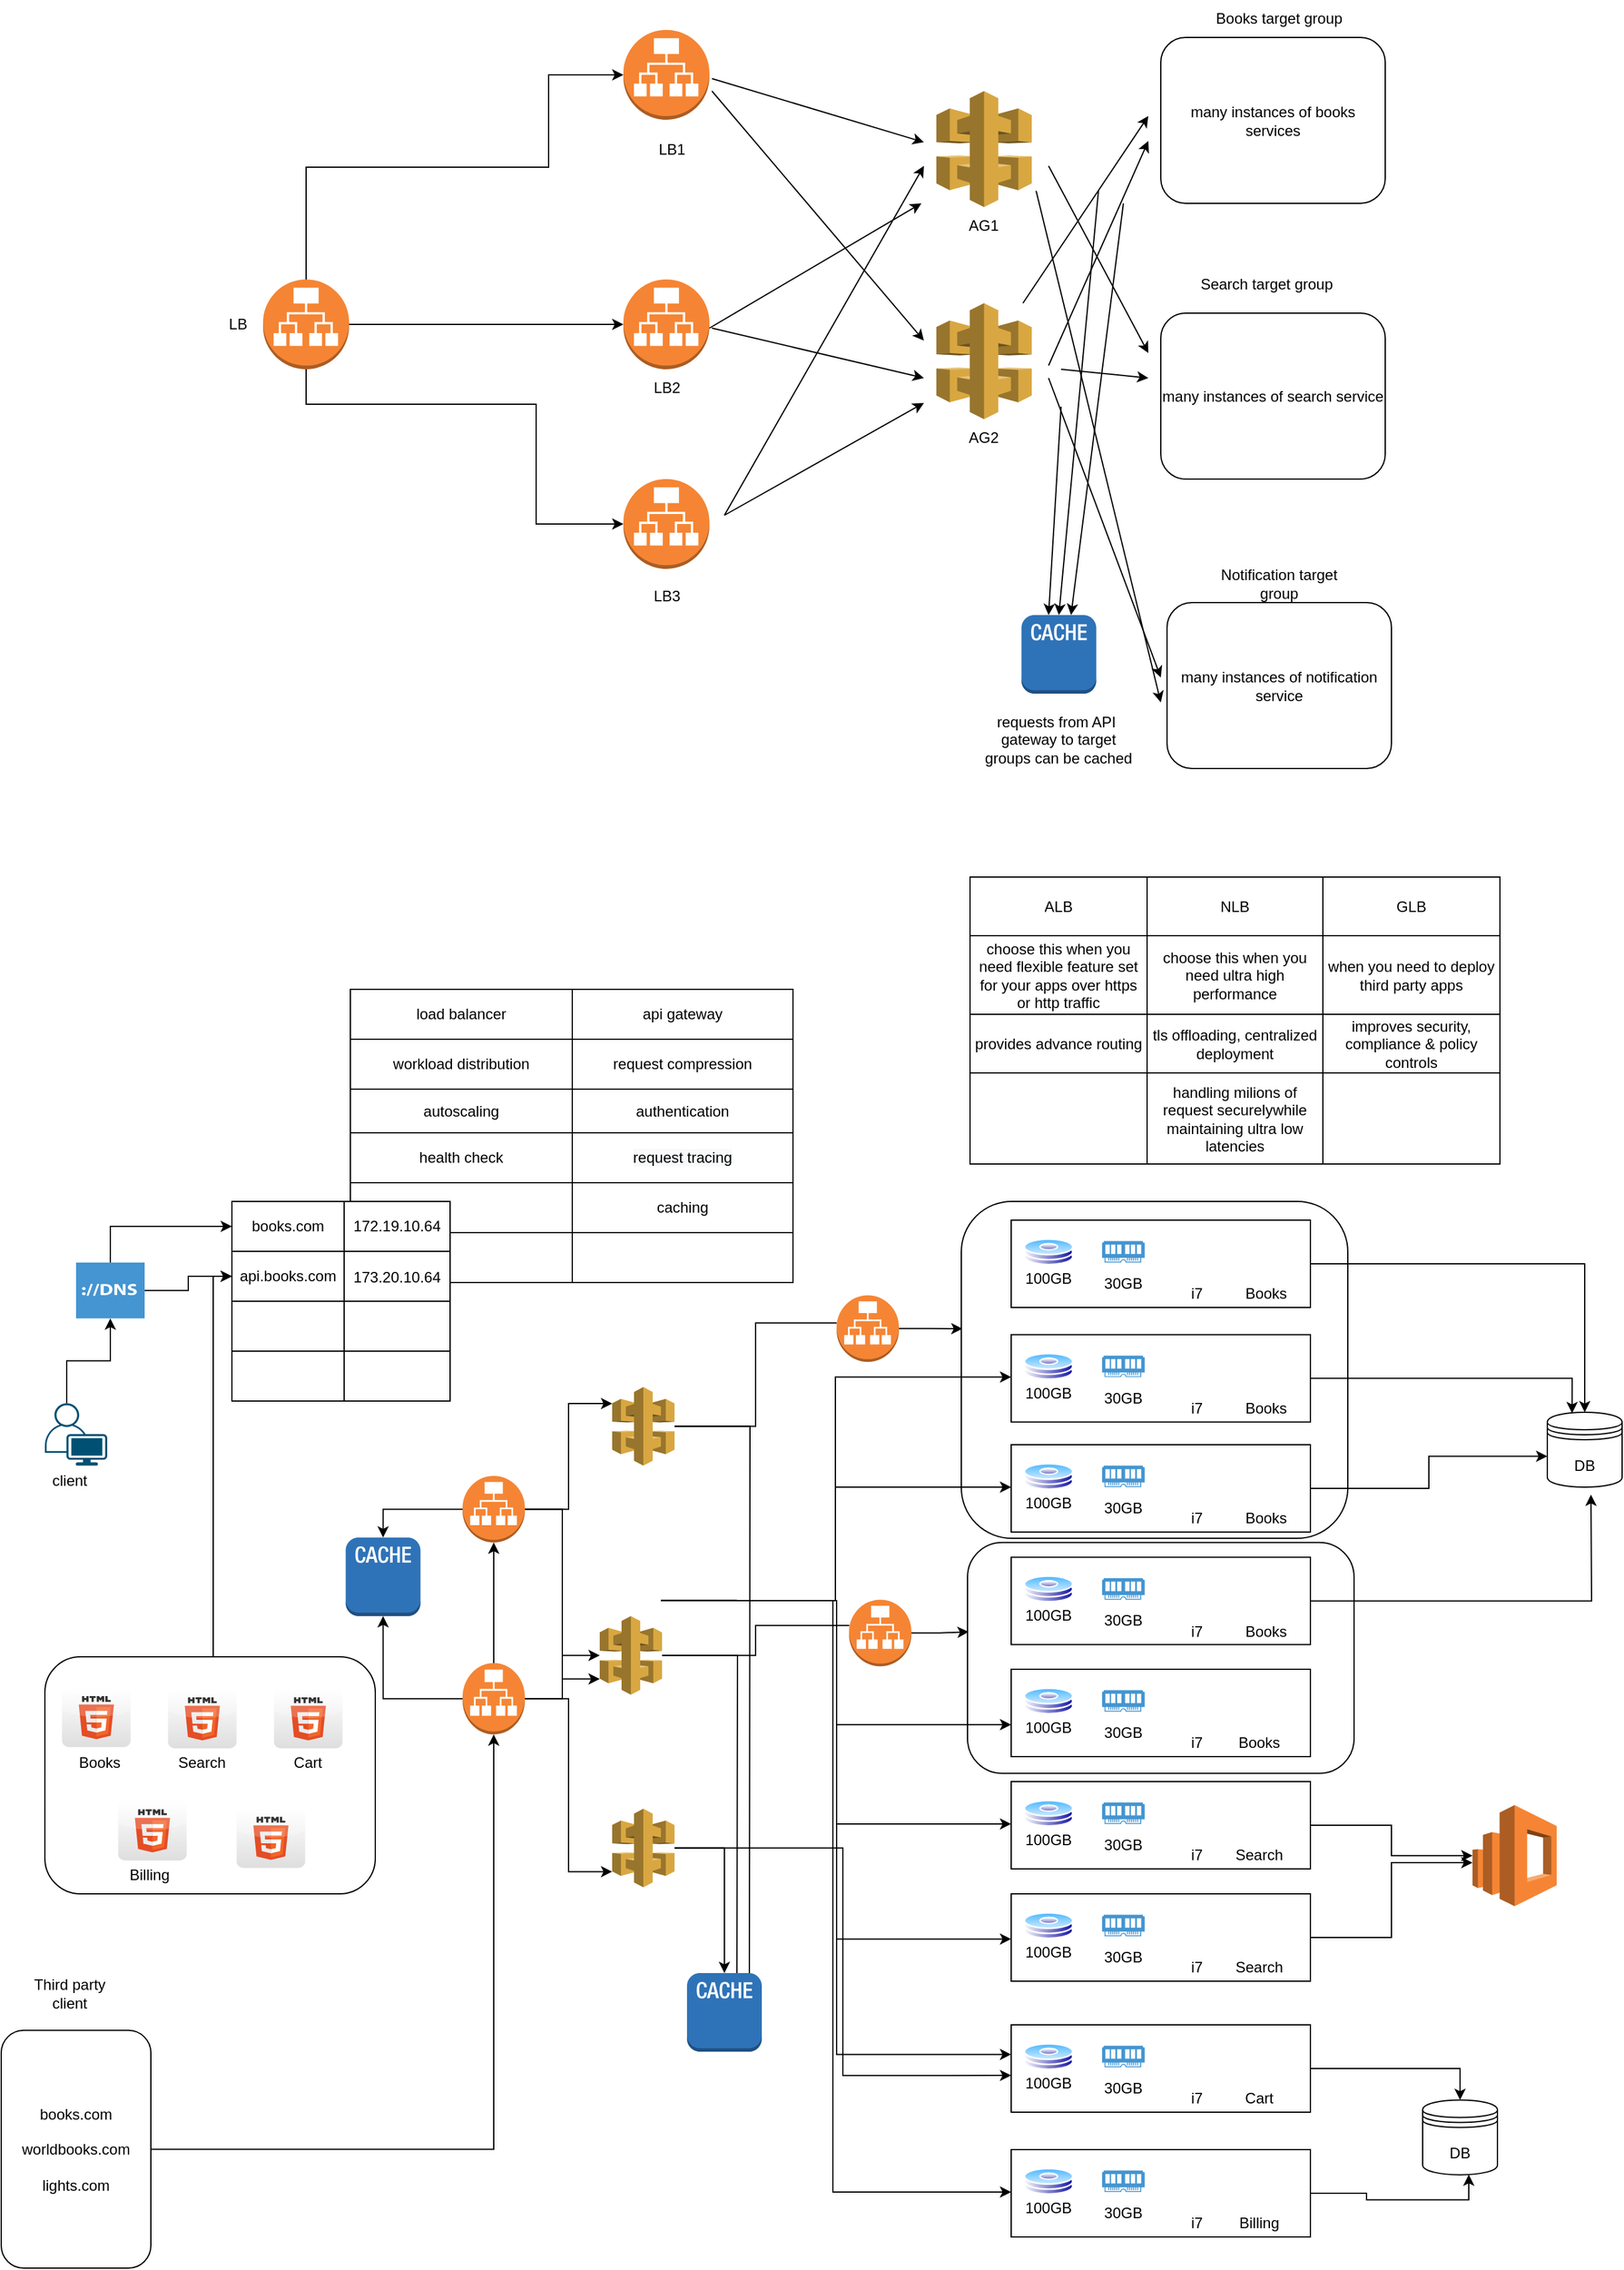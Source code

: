 <mxfile version="16.1.0" type="github">
  <diagram id="XK0DizSCA6YsQcVCpcm6" name="Page-1">
    <mxGraphModel dx="1426" dy="794" grid="1" gridSize="10" guides="1" tooltips="1" connect="1" arrows="1" fold="1" page="1" pageScale="1" pageWidth="2339" pageHeight="3300" math="0" shadow="0">
      <root>
        <mxCell id="0" />
        <mxCell id="1" parent="0" />
        <mxCell id="Vj_7EKYEjhhoG0l7d1Gw-298" value="" style="rounded=1;whiteSpace=wrap;html=1;" vertex="1" parent="1">
          <mxGeometry x="955" y="1473.4" width="310" height="185" as="geometry" />
        </mxCell>
        <mxCell id="Vj_7EKYEjhhoG0l7d1Gw-297" value="" style="rounded=1;whiteSpace=wrap;html=1;" vertex="1" parent="1">
          <mxGeometry x="950" y="1200" width="310" height="270" as="geometry" />
        </mxCell>
        <mxCell id="zOFz-2ntxae35o9HX5i_-1" value="" style="shape=table;startSize=0;container=1;collapsible=0;childLayout=tableLayout;" parent="1" vertex="1">
          <mxGeometry x="460" y="1030" width="355" height="235" as="geometry" />
        </mxCell>
        <mxCell id="zOFz-2ntxae35o9HX5i_-2" value="" style="shape=partialRectangle;collapsible=0;dropTarget=0;fillColor=none;top=0;left=0;bottom=0;right=0;points=[[0,0.5],[1,0.5]];portConstraint=eastwest;" parent="zOFz-2ntxae35o9HX5i_-1" vertex="1">
          <mxGeometry width="355" height="40" as="geometry" />
        </mxCell>
        <mxCell id="zOFz-2ntxae35o9HX5i_-3" value="load balancer" style="shape=partialRectangle;html=1;whiteSpace=wrap;connectable=0;overflow=hidden;fillColor=none;top=0;left=0;bottom=0;right=0;pointerEvents=1;" parent="zOFz-2ntxae35o9HX5i_-2" vertex="1">
          <mxGeometry width="178" height="40" as="geometry">
            <mxRectangle width="178" height="40" as="alternateBounds" />
          </mxGeometry>
        </mxCell>
        <mxCell id="zOFz-2ntxae35o9HX5i_-4" value="api gateway" style="shape=partialRectangle;html=1;whiteSpace=wrap;connectable=0;overflow=hidden;fillColor=none;top=0;left=0;bottom=0;right=0;pointerEvents=1;" parent="zOFz-2ntxae35o9HX5i_-2" vertex="1">
          <mxGeometry x="178" width="177" height="40" as="geometry">
            <mxRectangle width="177" height="40" as="alternateBounds" />
          </mxGeometry>
        </mxCell>
        <mxCell id="zOFz-2ntxae35o9HX5i_-5" value="" style="shape=partialRectangle;collapsible=0;dropTarget=0;fillColor=none;top=0;left=0;bottom=0;right=0;points=[[0,0.5],[1,0.5]];portConstraint=eastwest;" parent="zOFz-2ntxae35o9HX5i_-1" vertex="1">
          <mxGeometry y="40" width="355" height="40" as="geometry" />
        </mxCell>
        <mxCell id="zOFz-2ntxae35o9HX5i_-6" value="workload distribution" style="shape=partialRectangle;html=1;whiteSpace=wrap;connectable=0;overflow=hidden;fillColor=none;top=0;left=0;bottom=0;right=0;pointerEvents=1;" parent="zOFz-2ntxae35o9HX5i_-5" vertex="1">
          <mxGeometry width="178" height="40" as="geometry">
            <mxRectangle width="178" height="40" as="alternateBounds" />
          </mxGeometry>
        </mxCell>
        <mxCell id="zOFz-2ntxae35o9HX5i_-7" value="request compression" style="shape=partialRectangle;html=1;whiteSpace=wrap;connectable=0;overflow=hidden;fillColor=none;top=0;left=0;bottom=0;right=0;pointerEvents=1;" parent="zOFz-2ntxae35o9HX5i_-5" vertex="1">
          <mxGeometry x="178" width="177" height="40" as="geometry">
            <mxRectangle width="177" height="40" as="alternateBounds" />
          </mxGeometry>
        </mxCell>
        <mxCell id="zOFz-2ntxae35o9HX5i_-8" value="" style="shape=partialRectangle;collapsible=0;dropTarget=0;fillColor=none;top=0;left=0;bottom=0;right=0;points=[[0,0.5],[1,0.5]];portConstraint=eastwest;" parent="zOFz-2ntxae35o9HX5i_-1" vertex="1">
          <mxGeometry y="80" width="355" height="35" as="geometry" />
        </mxCell>
        <mxCell id="zOFz-2ntxae35o9HX5i_-9" value="autoscaling" style="shape=partialRectangle;html=1;whiteSpace=wrap;connectable=0;overflow=hidden;fillColor=none;top=0;left=0;bottom=0;right=0;pointerEvents=1;" parent="zOFz-2ntxae35o9HX5i_-8" vertex="1">
          <mxGeometry width="178" height="35" as="geometry">
            <mxRectangle width="178" height="35" as="alternateBounds" />
          </mxGeometry>
        </mxCell>
        <mxCell id="zOFz-2ntxae35o9HX5i_-10" value="authentication" style="shape=partialRectangle;html=1;whiteSpace=wrap;connectable=0;overflow=hidden;fillColor=none;top=0;left=0;bottom=0;right=0;pointerEvents=1;" parent="zOFz-2ntxae35o9HX5i_-8" vertex="1">
          <mxGeometry x="178" width="177" height="35" as="geometry">
            <mxRectangle width="177" height="35" as="alternateBounds" />
          </mxGeometry>
        </mxCell>
        <mxCell id="zOFz-2ntxae35o9HX5i_-11" style="shape=partialRectangle;collapsible=0;dropTarget=0;fillColor=none;top=0;left=0;bottom=0;right=0;points=[[0,0.5],[1,0.5]];portConstraint=eastwest;" parent="zOFz-2ntxae35o9HX5i_-1" vertex="1">
          <mxGeometry y="115" width="355" height="40" as="geometry" />
        </mxCell>
        <mxCell id="zOFz-2ntxae35o9HX5i_-12" value="health check" style="shape=partialRectangle;html=1;whiteSpace=wrap;connectable=0;overflow=hidden;fillColor=none;top=0;left=0;bottom=0;right=0;pointerEvents=1;" parent="zOFz-2ntxae35o9HX5i_-11" vertex="1">
          <mxGeometry width="178" height="40" as="geometry">
            <mxRectangle width="178" height="40" as="alternateBounds" />
          </mxGeometry>
        </mxCell>
        <mxCell id="zOFz-2ntxae35o9HX5i_-13" value="&lt;meta charset=&quot;utf-8&quot;&gt;&lt;span style=&quot;color: rgb(0, 0, 0); font-family: helvetica; font-size: 12px; font-style: normal; font-weight: 400; letter-spacing: normal; text-align: center; text-indent: 0px; text-transform: none; word-spacing: 0px; background-color: rgb(248, 249, 250); display: inline; float: none;&quot;&gt;request tracing&lt;/span&gt;" style="shape=partialRectangle;html=1;whiteSpace=wrap;connectable=0;overflow=hidden;fillColor=none;top=0;left=0;bottom=0;right=0;pointerEvents=1;" parent="zOFz-2ntxae35o9HX5i_-11" vertex="1">
          <mxGeometry x="178" width="177" height="40" as="geometry">
            <mxRectangle width="177" height="40" as="alternateBounds" />
          </mxGeometry>
        </mxCell>
        <mxCell id="zOFz-2ntxae35o9HX5i_-14" style="shape=partialRectangle;collapsible=0;dropTarget=0;fillColor=none;top=0;left=0;bottom=0;right=0;points=[[0,0.5],[1,0.5]];portConstraint=eastwest;" parent="zOFz-2ntxae35o9HX5i_-1" vertex="1">
          <mxGeometry y="155" width="355" height="40" as="geometry" />
        </mxCell>
        <mxCell id="zOFz-2ntxae35o9HX5i_-15" style="shape=partialRectangle;html=1;whiteSpace=wrap;connectable=0;overflow=hidden;fillColor=none;top=0;left=0;bottom=0;right=0;pointerEvents=1;" parent="zOFz-2ntxae35o9HX5i_-14" vertex="1">
          <mxGeometry width="178" height="40" as="geometry">
            <mxRectangle width="178" height="40" as="alternateBounds" />
          </mxGeometry>
        </mxCell>
        <mxCell id="zOFz-2ntxae35o9HX5i_-16" value="caching" style="shape=partialRectangle;html=1;whiteSpace=wrap;connectable=0;overflow=hidden;fillColor=none;top=0;left=0;bottom=0;right=0;pointerEvents=1;" parent="zOFz-2ntxae35o9HX5i_-14" vertex="1">
          <mxGeometry x="178" width="177" height="40" as="geometry">
            <mxRectangle width="177" height="40" as="alternateBounds" />
          </mxGeometry>
        </mxCell>
        <mxCell id="zOFz-2ntxae35o9HX5i_-17" style="shape=partialRectangle;collapsible=0;dropTarget=0;fillColor=none;top=0;left=0;bottom=0;right=0;points=[[0,0.5],[1,0.5]];portConstraint=eastwest;" parent="zOFz-2ntxae35o9HX5i_-1" vertex="1">
          <mxGeometry y="195" width="355" height="40" as="geometry" />
        </mxCell>
        <mxCell id="zOFz-2ntxae35o9HX5i_-18" style="shape=partialRectangle;html=1;whiteSpace=wrap;connectable=0;overflow=hidden;fillColor=none;top=0;left=0;bottom=0;right=0;pointerEvents=1;" parent="zOFz-2ntxae35o9HX5i_-17" vertex="1">
          <mxGeometry width="178" height="40" as="geometry">
            <mxRectangle width="178" height="40" as="alternateBounds" />
          </mxGeometry>
        </mxCell>
        <mxCell id="zOFz-2ntxae35o9HX5i_-19" style="shape=partialRectangle;html=1;whiteSpace=wrap;connectable=0;overflow=hidden;fillColor=none;top=0;left=0;bottom=0;right=0;pointerEvents=1;" parent="zOFz-2ntxae35o9HX5i_-17" vertex="1">
          <mxGeometry x="178" width="177" height="40" as="geometry">
            <mxRectangle width="177" height="40" as="alternateBounds" />
          </mxGeometry>
        </mxCell>
        <mxCell id="zOFz-2ntxae35o9HX5i_-20" value="" style="shape=table;startSize=0;container=1;collapsible=0;childLayout=tableLayout;" parent="1" vertex="1">
          <mxGeometry x="957" y="940" width="425" height="230" as="geometry" />
        </mxCell>
        <mxCell id="zOFz-2ntxae35o9HX5i_-21" value="" style="shape=partialRectangle;collapsible=0;dropTarget=0;fillColor=none;top=0;left=0;bottom=0;right=0;points=[[0,0.5],[1,0.5]];portConstraint=eastwest;" parent="zOFz-2ntxae35o9HX5i_-20" vertex="1">
          <mxGeometry width="425" height="47" as="geometry" />
        </mxCell>
        <mxCell id="zOFz-2ntxae35o9HX5i_-22" value="ALB" style="shape=partialRectangle;html=1;whiteSpace=wrap;connectable=0;overflow=hidden;fillColor=none;top=0;left=0;bottom=0;right=0;pointerEvents=1;" parent="zOFz-2ntxae35o9HX5i_-21" vertex="1">
          <mxGeometry width="142" height="47" as="geometry">
            <mxRectangle width="142" height="47" as="alternateBounds" />
          </mxGeometry>
        </mxCell>
        <mxCell id="zOFz-2ntxae35o9HX5i_-23" value="NLB" style="shape=partialRectangle;html=1;whiteSpace=wrap;connectable=0;overflow=hidden;fillColor=none;top=0;left=0;bottom=0;right=0;pointerEvents=1;" parent="zOFz-2ntxae35o9HX5i_-21" vertex="1">
          <mxGeometry x="142" width="141" height="47" as="geometry">
            <mxRectangle width="141" height="47" as="alternateBounds" />
          </mxGeometry>
        </mxCell>
        <mxCell id="zOFz-2ntxae35o9HX5i_-24" value="GLB" style="shape=partialRectangle;html=1;whiteSpace=wrap;connectable=0;overflow=hidden;fillColor=none;top=0;left=0;bottom=0;right=0;pointerEvents=1;" parent="zOFz-2ntxae35o9HX5i_-21" vertex="1">
          <mxGeometry x="283" width="142" height="47" as="geometry">
            <mxRectangle width="142" height="47" as="alternateBounds" />
          </mxGeometry>
        </mxCell>
        <mxCell id="zOFz-2ntxae35o9HX5i_-25" value="" style="shape=partialRectangle;collapsible=0;dropTarget=0;fillColor=none;top=0;left=0;bottom=0;right=0;points=[[0,0.5],[1,0.5]];portConstraint=eastwest;" parent="zOFz-2ntxae35o9HX5i_-20" vertex="1">
          <mxGeometry y="47" width="425" height="63" as="geometry" />
        </mxCell>
        <mxCell id="zOFz-2ntxae35o9HX5i_-26" value="choose this when you need flexible feature set for your apps over https or http traffic" style="shape=partialRectangle;html=1;whiteSpace=wrap;connectable=0;overflow=hidden;fillColor=none;top=0;left=0;bottom=0;right=0;pointerEvents=1;" parent="zOFz-2ntxae35o9HX5i_-25" vertex="1">
          <mxGeometry width="142" height="63" as="geometry">
            <mxRectangle width="142" height="63" as="alternateBounds" />
          </mxGeometry>
        </mxCell>
        <mxCell id="zOFz-2ntxae35o9HX5i_-27" value="choose this when you need ultra high performance" style="shape=partialRectangle;html=1;whiteSpace=wrap;connectable=0;overflow=hidden;fillColor=none;top=0;left=0;bottom=0;right=0;pointerEvents=1;" parent="zOFz-2ntxae35o9HX5i_-25" vertex="1">
          <mxGeometry x="142" width="141" height="63" as="geometry">
            <mxRectangle width="141" height="63" as="alternateBounds" />
          </mxGeometry>
        </mxCell>
        <mxCell id="zOFz-2ntxae35o9HX5i_-28" value="when you need to deploy third party apps" style="shape=partialRectangle;html=1;whiteSpace=wrap;connectable=0;overflow=hidden;fillColor=none;top=0;left=0;bottom=0;right=0;pointerEvents=1;" parent="zOFz-2ntxae35o9HX5i_-25" vertex="1">
          <mxGeometry x="283" width="142" height="63" as="geometry">
            <mxRectangle width="142" height="63" as="alternateBounds" />
          </mxGeometry>
        </mxCell>
        <mxCell id="zOFz-2ntxae35o9HX5i_-29" value="" style="shape=partialRectangle;collapsible=0;dropTarget=0;fillColor=none;top=0;left=0;bottom=0;right=0;points=[[0,0.5],[1,0.5]];portConstraint=eastwest;" parent="zOFz-2ntxae35o9HX5i_-20" vertex="1">
          <mxGeometry y="110" width="425" height="47" as="geometry" />
        </mxCell>
        <mxCell id="zOFz-2ntxae35o9HX5i_-30" value="provides advance routing" style="shape=partialRectangle;html=1;whiteSpace=wrap;connectable=0;overflow=hidden;fillColor=none;top=0;left=0;bottom=0;right=0;pointerEvents=1;" parent="zOFz-2ntxae35o9HX5i_-29" vertex="1">
          <mxGeometry width="142" height="47" as="geometry">
            <mxRectangle width="142" height="47" as="alternateBounds" />
          </mxGeometry>
        </mxCell>
        <mxCell id="zOFz-2ntxae35o9HX5i_-31" value="tls offloading, centralized deployment" style="shape=partialRectangle;html=1;whiteSpace=wrap;connectable=0;overflow=hidden;fillColor=none;top=0;left=0;bottom=0;right=0;pointerEvents=1;" parent="zOFz-2ntxae35o9HX5i_-29" vertex="1">
          <mxGeometry x="142" width="141" height="47" as="geometry">
            <mxRectangle width="141" height="47" as="alternateBounds" />
          </mxGeometry>
        </mxCell>
        <mxCell id="zOFz-2ntxae35o9HX5i_-32" value="improves security, compliance &amp;amp; policy controls" style="shape=partialRectangle;html=1;whiteSpace=wrap;connectable=0;overflow=hidden;fillColor=none;top=0;left=0;bottom=0;right=0;pointerEvents=1;" parent="zOFz-2ntxae35o9HX5i_-29" vertex="1">
          <mxGeometry x="283" width="142" height="47" as="geometry">
            <mxRectangle width="142" height="47" as="alternateBounds" />
          </mxGeometry>
        </mxCell>
        <mxCell id="zOFz-2ntxae35o9HX5i_-33" style="shape=partialRectangle;collapsible=0;dropTarget=0;fillColor=none;top=0;left=0;bottom=0;right=0;points=[[0,0.5],[1,0.5]];portConstraint=eastwest;" parent="zOFz-2ntxae35o9HX5i_-20" vertex="1">
          <mxGeometry y="157" width="425" height="73" as="geometry" />
        </mxCell>
        <mxCell id="zOFz-2ntxae35o9HX5i_-34" style="shape=partialRectangle;html=1;whiteSpace=wrap;connectable=0;overflow=hidden;fillColor=none;top=0;left=0;bottom=0;right=0;pointerEvents=1;" parent="zOFz-2ntxae35o9HX5i_-33" vertex="1">
          <mxGeometry width="142" height="73" as="geometry">
            <mxRectangle width="142" height="73" as="alternateBounds" />
          </mxGeometry>
        </mxCell>
        <mxCell id="zOFz-2ntxae35o9HX5i_-35" value="handling milions of request securelywhile maintaining ultra low latencies" style="shape=partialRectangle;html=1;whiteSpace=wrap;connectable=0;overflow=hidden;fillColor=none;top=0;left=0;bottom=0;right=0;pointerEvents=1;" parent="zOFz-2ntxae35o9HX5i_-33" vertex="1">
          <mxGeometry x="142" width="141" height="73" as="geometry">
            <mxRectangle width="141" height="73" as="alternateBounds" />
          </mxGeometry>
        </mxCell>
        <mxCell id="zOFz-2ntxae35o9HX5i_-36" style="shape=partialRectangle;html=1;whiteSpace=wrap;connectable=0;overflow=hidden;fillColor=none;top=0;left=0;bottom=0;right=0;pointerEvents=1;" parent="zOFz-2ntxae35o9HX5i_-33" vertex="1">
          <mxGeometry x="283" width="142" height="73" as="geometry">
            <mxRectangle width="142" height="73" as="alternateBounds" />
          </mxGeometry>
        </mxCell>
        <mxCell id="zOFz-2ntxae35o9HX5i_-40" style="edgeStyle=orthogonalEdgeStyle;rounded=0;orthogonalLoop=1;jettySize=auto;html=1;entryX=0;entryY=0.5;entryDx=0;entryDy=0;entryPerimeter=0;" parent="1" source="zOFz-2ntxae35o9HX5i_-37" target="zOFz-2ntxae35o9HX5i_-38" edge="1">
          <mxGeometry relative="1" as="geometry">
            <Array as="points">
              <mxPoint x="619" y="371" />
              <mxPoint x="619" y="297" />
            </Array>
          </mxGeometry>
        </mxCell>
        <mxCell id="zOFz-2ntxae35o9HX5i_-37" value="" style="outlineConnect=0;dashed=0;verticalLabelPosition=bottom;verticalAlign=top;align=center;html=1;shape=mxgraph.aws3.application_load_balancer;fillColor=#F58534;gradientColor=none;" parent="1" vertex="1">
          <mxGeometry x="390" y="461" width="69" height="72" as="geometry" />
        </mxCell>
        <mxCell id="zOFz-2ntxae35o9HX5i_-38" value="" style="outlineConnect=0;dashed=0;verticalLabelPosition=bottom;verticalAlign=top;align=center;html=1;shape=mxgraph.aws3.application_load_balancer;fillColor=#F58534;gradientColor=none;" parent="1" vertex="1">
          <mxGeometry x="679" y="261" width="69" height="72" as="geometry" />
        </mxCell>
        <mxCell id="zOFz-2ntxae35o9HX5i_-39" value="" style="outlineConnect=0;dashed=0;verticalLabelPosition=bottom;verticalAlign=top;align=center;html=1;shape=mxgraph.aws3.application_load_balancer;fillColor=#F58534;gradientColor=none;" parent="1" vertex="1">
          <mxGeometry x="679" y="461" width="69" height="72" as="geometry" />
        </mxCell>
        <mxCell id="zOFz-2ntxae35o9HX5i_-41" style="edgeStyle=orthogonalEdgeStyle;rounded=0;orthogonalLoop=1;jettySize=auto;html=1;entryX=0;entryY=0.5;entryDx=0;entryDy=0;entryPerimeter=0;" parent="1" source="zOFz-2ntxae35o9HX5i_-37" target="zOFz-2ntxae35o9HX5i_-39" edge="1">
          <mxGeometry relative="1" as="geometry">
            <mxPoint x="568" y="397" as="sourcePoint" />
            <mxPoint x="689" y="307" as="targetPoint" />
          </mxGeometry>
        </mxCell>
        <mxCell id="zOFz-2ntxae35o9HX5i_-42" value="" style="outlineConnect=0;dashed=0;verticalLabelPosition=bottom;verticalAlign=top;align=center;html=1;shape=mxgraph.aws3.api_gateway;fillColor=#D9A741;gradientColor=none;" parent="1" vertex="1">
          <mxGeometry x="930" y="310" width="76.5" height="93" as="geometry" />
        </mxCell>
        <mxCell id="zOFz-2ntxae35o9HX5i_-43" value="" style="outlineConnect=0;dashed=0;verticalLabelPosition=bottom;verticalAlign=top;align=center;html=1;shape=mxgraph.aws3.api_gateway;fillColor=#D9A741;gradientColor=none;" parent="1" vertex="1">
          <mxGeometry x="930" y="480" width="76.5" height="93" as="geometry" />
        </mxCell>
        <mxCell id="zOFz-2ntxae35o9HX5i_-44" value="" style="outlineConnect=0;dashed=0;verticalLabelPosition=bottom;verticalAlign=top;align=center;html=1;shape=mxgraph.aws3.application_load_balancer;fillColor=#F58534;gradientColor=none;" parent="1" vertex="1">
          <mxGeometry x="679" y="621" width="69" height="72" as="geometry" />
        </mxCell>
        <mxCell id="zOFz-2ntxae35o9HX5i_-45" style="edgeStyle=orthogonalEdgeStyle;rounded=0;orthogonalLoop=1;jettySize=auto;html=1;entryX=0;entryY=0.5;entryDx=0;entryDy=0;entryPerimeter=0;" parent="1" source="zOFz-2ntxae35o9HX5i_-37" target="zOFz-2ntxae35o9HX5i_-44" edge="1">
          <mxGeometry relative="1" as="geometry">
            <mxPoint x="559" y="397" as="sourcePoint" />
            <mxPoint x="619" y="641" as="targetPoint" />
            <Array as="points">
              <mxPoint x="425" y="561" />
              <mxPoint x="609" y="561" />
              <mxPoint x="609" y="657" />
            </Array>
          </mxGeometry>
        </mxCell>
        <mxCell id="zOFz-2ntxae35o9HX5i_-46" value="" style="endArrow=classic;html=1;rounded=0;" parent="1" edge="1">
          <mxGeometry width="50" height="50" relative="1" as="geometry">
            <mxPoint x="760" y="650" as="sourcePoint" />
            <mxPoint x="920" y="560" as="targetPoint" />
          </mxGeometry>
        </mxCell>
        <mxCell id="zOFz-2ntxae35o9HX5i_-47" value="" style="endArrow=classic;html=1;rounded=0;" parent="1" edge="1">
          <mxGeometry width="50" height="50" relative="1" as="geometry">
            <mxPoint x="760" y="650" as="sourcePoint" />
            <mxPoint x="920" y="370" as="targetPoint" />
          </mxGeometry>
        </mxCell>
        <mxCell id="zOFz-2ntxae35o9HX5i_-48" value="" style="endArrow=classic;html=1;rounded=0;" parent="1" edge="1">
          <mxGeometry width="50" height="50" relative="1" as="geometry">
            <mxPoint x="748" y="500" as="sourcePoint" />
            <mxPoint x="918" y="400" as="targetPoint" />
          </mxGeometry>
        </mxCell>
        <mxCell id="zOFz-2ntxae35o9HX5i_-49" value="" style="endArrow=classic;html=1;rounded=0;" parent="1" edge="1">
          <mxGeometry width="50" height="50" relative="1" as="geometry">
            <mxPoint x="750" y="300" as="sourcePoint" />
            <mxPoint x="920" y="351" as="targetPoint" />
          </mxGeometry>
        </mxCell>
        <mxCell id="zOFz-2ntxae35o9HX5i_-50" value="" style="endArrow=classic;html=1;rounded=0;" parent="1" edge="1">
          <mxGeometry width="50" height="50" relative="1" as="geometry">
            <mxPoint x="750" y="500" as="sourcePoint" />
            <mxPoint x="920" y="540" as="targetPoint" />
          </mxGeometry>
        </mxCell>
        <mxCell id="zOFz-2ntxae35o9HX5i_-51" value="" style="endArrow=classic;html=1;rounded=0;" parent="1" edge="1">
          <mxGeometry width="50" height="50" relative="1" as="geometry">
            <mxPoint x="750" y="310" as="sourcePoint" />
            <mxPoint x="920" y="510" as="targetPoint" />
          </mxGeometry>
        </mxCell>
        <mxCell id="zOFz-2ntxae35o9HX5i_-52" value="AG1" style="text;html=1;strokeColor=none;fillColor=none;align=center;verticalAlign=middle;whiteSpace=wrap;rounded=0;" parent="1" vertex="1">
          <mxGeometry x="938.25" y="403" width="60" height="30" as="geometry" />
        </mxCell>
        <mxCell id="zOFz-2ntxae35o9HX5i_-53" value="AG2" style="text;html=1;strokeColor=none;fillColor=none;align=center;verticalAlign=middle;whiteSpace=wrap;rounded=0;" parent="1" vertex="1">
          <mxGeometry x="938.25" y="573" width="60" height="30" as="geometry" />
        </mxCell>
        <mxCell id="zOFz-2ntxae35o9HX5i_-54" value="LB3" style="text;html=1;strokeColor=none;fillColor=none;align=center;verticalAlign=middle;whiteSpace=wrap;rounded=0;" parent="1" vertex="1">
          <mxGeometry x="683.5" y="700" width="60" height="30" as="geometry" />
        </mxCell>
        <mxCell id="zOFz-2ntxae35o9HX5i_-55" value="LB1" style="text;html=1;strokeColor=none;fillColor=none;align=center;verticalAlign=middle;whiteSpace=wrap;rounded=0;" parent="1" vertex="1">
          <mxGeometry x="688" y="341.5" width="60" height="30" as="geometry" />
        </mxCell>
        <mxCell id="zOFz-2ntxae35o9HX5i_-56" value="LB2" style="text;html=1;strokeColor=none;fillColor=none;align=center;verticalAlign=middle;whiteSpace=wrap;rounded=0;" parent="1" vertex="1">
          <mxGeometry x="683.5" y="533" width="60" height="30" as="geometry" />
        </mxCell>
        <mxCell id="zOFz-2ntxae35o9HX5i_-57" value="LB" style="text;html=1;strokeColor=none;fillColor=none;align=center;verticalAlign=middle;whiteSpace=wrap;rounded=0;" parent="1" vertex="1">
          <mxGeometry x="340" y="482" width="60" height="30" as="geometry" />
        </mxCell>
        <mxCell id="zOFz-2ntxae35o9HX5i_-58" value="many instances of books services" style="rounded=1;whiteSpace=wrap;html=1;" parent="1" vertex="1">
          <mxGeometry x="1110" y="267" width="180" height="133" as="geometry" />
        </mxCell>
        <mxCell id="zOFz-2ntxae35o9HX5i_-59" value="Books target group" style="text;html=1;strokeColor=none;fillColor=none;align=center;verticalAlign=middle;whiteSpace=wrap;rounded=0;" parent="1" vertex="1">
          <mxGeometry x="1150" y="237" width="110" height="30" as="geometry" />
        </mxCell>
        <mxCell id="zOFz-2ntxae35o9HX5i_-60" value="many instances of search service" style="rounded=1;whiteSpace=wrap;html=1;" parent="1" vertex="1">
          <mxGeometry x="1110" y="488" width="180" height="133" as="geometry" />
        </mxCell>
        <mxCell id="zOFz-2ntxae35o9HX5i_-61" value="Search target group" style="text;html=1;strokeColor=none;fillColor=none;align=center;verticalAlign=middle;whiteSpace=wrap;rounded=0;" parent="1" vertex="1">
          <mxGeometry x="1140" y="450" width="110" height="30" as="geometry" />
        </mxCell>
        <mxCell id="zOFz-2ntxae35o9HX5i_-62" value="many instances of notification service" style="rounded=1;whiteSpace=wrap;html=1;" parent="1" vertex="1">
          <mxGeometry x="1115" y="720" width="180" height="133" as="geometry" />
        </mxCell>
        <mxCell id="zOFz-2ntxae35o9HX5i_-63" value="Notification target group" style="text;html=1;strokeColor=none;fillColor=none;align=center;verticalAlign=middle;whiteSpace=wrap;rounded=0;" parent="1" vertex="1">
          <mxGeometry x="1150" y="690" width="110" height="30" as="geometry" />
        </mxCell>
        <mxCell id="zOFz-2ntxae35o9HX5i_-64" value="" style="endArrow=classic;html=1;rounded=0;" parent="1" edge="1">
          <mxGeometry width="50" height="50" relative="1" as="geometry">
            <mxPoint x="1020" y="530" as="sourcePoint" />
            <mxPoint x="1100" y="350" as="targetPoint" />
          </mxGeometry>
        </mxCell>
        <mxCell id="zOFz-2ntxae35o9HX5i_-65" value="" style="endArrow=classic;html=1;rounded=0;" parent="1" edge="1">
          <mxGeometry width="50" height="50" relative="1" as="geometry">
            <mxPoint x="1020" y="540" as="sourcePoint" />
            <mxPoint x="1110" y="780" as="targetPoint" />
          </mxGeometry>
        </mxCell>
        <mxCell id="zOFz-2ntxae35o9HX5i_-66" value="" style="endArrow=classic;html=1;rounded=0;" parent="1" edge="1">
          <mxGeometry width="50" height="50" relative="1" as="geometry">
            <mxPoint x="1030" y="533" as="sourcePoint" />
            <mxPoint x="1100" y="540" as="targetPoint" />
          </mxGeometry>
        </mxCell>
        <mxCell id="zOFz-2ntxae35o9HX5i_-67" value="" style="endArrow=classic;html=1;rounded=0;" parent="1" edge="1" source="zOFz-2ntxae35o9HX5i_-43">
          <mxGeometry width="50" height="50" relative="1" as="geometry">
            <mxPoint x="1020" y="620" as="sourcePoint" />
            <mxPoint x="1100" y="330" as="targetPoint" />
          </mxGeometry>
        </mxCell>
        <mxCell id="zOFz-2ntxae35o9HX5i_-68" value="" style="endArrow=classic;html=1;rounded=0;" parent="1" edge="1">
          <mxGeometry width="50" height="50" relative="1" as="geometry">
            <mxPoint x="1020" y="370" as="sourcePoint" />
            <mxPoint x="1100" y="520" as="targetPoint" />
          </mxGeometry>
        </mxCell>
        <mxCell id="zOFz-2ntxae35o9HX5i_-69" value="" style="endArrow=classic;html=1;rounded=0;" parent="1" edge="1">
          <mxGeometry width="50" height="50" relative="1" as="geometry">
            <mxPoint x="1010" y="390" as="sourcePoint" />
            <mxPoint x="1110" y="800" as="targetPoint" />
          </mxGeometry>
        </mxCell>
        <mxCell id="Vj_7EKYEjhhoG0l7d1Gw-1" value="" style="outlineConnect=0;dashed=0;verticalLabelPosition=bottom;verticalAlign=top;align=center;html=1;shape=mxgraph.aws3.cache_node;fillColor=#2E73B8;gradientColor=none;" vertex="1" parent="1">
          <mxGeometry x="998.25" y="730" width="60" height="63" as="geometry" />
        </mxCell>
        <mxCell id="Vj_7EKYEjhhoG0l7d1Gw-2" value="requests from API&amp;nbsp; gateway to target groups can be cached" style="text;html=1;strokeColor=none;fillColor=none;align=center;verticalAlign=middle;whiteSpace=wrap;rounded=0;" vertex="1" parent="1">
          <mxGeometry x="963.25" y="780" width="130" height="100" as="geometry" />
        </mxCell>
        <mxCell id="Vj_7EKYEjhhoG0l7d1Gw-3" value="" style="endArrow=classic;html=1;rounded=0;entryX=0.5;entryY=0;entryDx=0;entryDy=0;entryPerimeter=0;" edge="1" parent="1" target="Vj_7EKYEjhhoG0l7d1Gw-1">
          <mxGeometry width="50" height="50" relative="1" as="geometry">
            <mxPoint x="1060" y="390" as="sourcePoint" />
            <mxPoint x="870" y="490" as="targetPoint" />
          </mxGeometry>
        </mxCell>
        <mxCell id="Vj_7EKYEjhhoG0l7d1Gw-4" value="" style="endArrow=classic;html=1;rounded=0;" edge="1" parent="1">
          <mxGeometry width="50" height="50" relative="1" as="geometry">
            <mxPoint x="1080" y="400" as="sourcePoint" />
            <mxPoint x="1038" y="730" as="targetPoint" />
          </mxGeometry>
        </mxCell>
        <mxCell id="Vj_7EKYEjhhoG0l7d1Gw-5" value="" style="endArrow=classic;html=1;rounded=0;" edge="1" parent="1">
          <mxGeometry width="50" height="50" relative="1" as="geometry">
            <mxPoint x="1030" y="563" as="sourcePoint" />
            <mxPoint x="1020" y="730" as="targetPoint" />
          </mxGeometry>
        </mxCell>
        <mxCell id="Vj_7EKYEjhhoG0l7d1Gw-145" style="edgeStyle=orthogonalEdgeStyle;rounded=0;orthogonalLoop=1;jettySize=auto;html=1;" edge="1" parent="1" source="Vj_7EKYEjhhoG0l7d1Gw-146" target="Vj_7EKYEjhhoG0l7d1Gw-281">
          <mxGeometry relative="1" as="geometry" />
        </mxCell>
        <mxCell id="Vj_7EKYEjhhoG0l7d1Gw-146" value="" style="rounded=0;whiteSpace=wrap;html=1;" vertex="1" parent="1">
          <mxGeometry x="990" y="1665" width="240" height="70" as="geometry" />
        </mxCell>
        <mxCell id="Vj_7EKYEjhhoG0l7d1Gw-147" value="" style="shape=image;html=1;verticalAlign=top;verticalLabelPosition=bottom;labelBackgroundColor=#ffffff;imageAspect=0;aspect=fixed;image=https://cdn1.iconfinder.com/data/icons/computer-hardware-hand-drawn-vol-1/52/processor__computer__microchip__cpu__chip__device__frequency-128.png" vertex="1" parent="1">
          <mxGeometry x="1120" y="1671.4" width="38" height="38" as="geometry" />
        </mxCell>
        <mxCell id="Vj_7EKYEjhhoG0l7d1Gw-148" value="" style="pointerEvents=1;shadow=0;dashed=0;html=1;strokeColor=none;fillColor=#4495D1;labelPosition=center;verticalLabelPosition=bottom;verticalAlign=top;align=center;outlineConnect=0;shape=mxgraph.veeam.ram;" vertex="1" parent="1">
          <mxGeometry x="1062.9" y="1681.8" width="34.2" height="17.2" as="geometry" />
        </mxCell>
        <mxCell id="Vj_7EKYEjhhoG0l7d1Gw-149" value="" style="aspect=fixed;perimeter=ellipsePerimeter;html=1;align=center;shadow=0;dashed=0;spacingTop=3;image;image=img/lib/active_directory/hard_disk.svg;" vertex="1" parent="1">
          <mxGeometry x="1000" y="1679.6" width="40" height="21.6" as="geometry" />
        </mxCell>
        <mxCell id="Vj_7EKYEjhhoG0l7d1Gw-150" value="i7" style="text;html=1;strokeColor=none;fillColor=none;align=center;verticalAlign=middle;whiteSpace=wrap;rounded=0;" vertex="1" parent="1">
          <mxGeometry x="1109" y="1709.4" width="60" height="30" as="geometry" />
        </mxCell>
        <mxCell id="Vj_7EKYEjhhoG0l7d1Gw-151" value="30GB" style="text;html=1;strokeColor=none;fillColor=none;align=center;verticalAlign=middle;whiteSpace=wrap;rounded=0;" vertex="1" parent="1">
          <mxGeometry x="1050" y="1701.2" width="60" height="30" as="geometry" />
        </mxCell>
        <mxCell id="Vj_7EKYEjhhoG0l7d1Gw-152" value="100GB" style="text;html=1;strokeColor=none;fillColor=none;align=center;verticalAlign=middle;whiteSpace=wrap;rounded=0;" vertex="1" parent="1">
          <mxGeometry x="990" y="1699" width="60" height="26.2" as="geometry" />
        </mxCell>
        <mxCell id="Vj_7EKYEjhhoG0l7d1Gw-153" value="" style="shape=image;html=1;verticalAlign=top;verticalLabelPosition=bottom;labelBackgroundColor=#ffffff;imageAspect=0;aspect=fixed;image=https://cdn3.iconfinder.com/data/icons/dompicon-glyph-file-format-2/256/file-jar-format-type-128.png" vertex="1" parent="1">
          <mxGeometry x="1169" y="1671.4" width="40" height="40" as="geometry" />
        </mxCell>
        <mxCell id="Vj_7EKYEjhhoG0l7d1Gw-154" style="edgeStyle=orthogonalEdgeStyle;rounded=0;orthogonalLoop=1;jettySize=auto;html=1;exitX=0.5;exitY=1;exitDx=0;exitDy=0;" edge="1" parent="1" source="Vj_7EKYEjhhoG0l7d1Gw-146" target="Vj_7EKYEjhhoG0l7d1Gw-146">
          <mxGeometry relative="1" as="geometry" />
        </mxCell>
        <mxCell id="Vj_7EKYEjhhoG0l7d1Gw-155" value="Search" style="text;html=1;strokeColor=none;fillColor=none;align=center;verticalAlign=middle;whiteSpace=wrap;rounded=0;" vertex="1" parent="1">
          <mxGeometry x="1159" y="1709.4" width="60" height="30" as="geometry" />
        </mxCell>
        <mxCell id="Vj_7EKYEjhhoG0l7d1Gw-156" style="edgeStyle=orthogonalEdgeStyle;rounded=0;orthogonalLoop=1;jettySize=auto;html=1;entryX=0.5;entryY=0;entryDx=0;entryDy=0;" edge="1" parent="1" source="Vj_7EKYEjhhoG0l7d1Gw-157" target="Vj_7EKYEjhhoG0l7d1Gw-244">
          <mxGeometry relative="1" as="geometry" />
        </mxCell>
        <mxCell id="Vj_7EKYEjhhoG0l7d1Gw-157" value="" style="rounded=0;whiteSpace=wrap;html=1;" vertex="1" parent="1">
          <mxGeometry x="990" y="1215" width="240" height="70" as="geometry" />
        </mxCell>
        <mxCell id="Vj_7EKYEjhhoG0l7d1Gw-158" value="" style="shape=image;html=1;verticalAlign=top;verticalLabelPosition=bottom;labelBackgroundColor=#ffffff;imageAspect=0;aspect=fixed;image=https://cdn1.iconfinder.com/data/icons/computer-hardware-hand-drawn-vol-1/52/processor__computer__microchip__cpu__chip__device__frequency-128.png" vertex="1" parent="1">
          <mxGeometry x="1120" y="1221.4" width="38" height="38" as="geometry" />
        </mxCell>
        <mxCell id="Vj_7EKYEjhhoG0l7d1Gw-159" value="" style="pointerEvents=1;shadow=0;dashed=0;html=1;strokeColor=none;fillColor=#4495D1;labelPosition=center;verticalLabelPosition=bottom;verticalAlign=top;align=center;outlineConnect=0;shape=mxgraph.veeam.ram;" vertex="1" parent="1">
          <mxGeometry x="1062.9" y="1231.8" width="34.2" height="17.2" as="geometry" />
        </mxCell>
        <mxCell id="Vj_7EKYEjhhoG0l7d1Gw-160" value="" style="aspect=fixed;perimeter=ellipsePerimeter;html=1;align=center;shadow=0;dashed=0;spacingTop=3;image;image=img/lib/active_directory/hard_disk.svg;" vertex="1" parent="1">
          <mxGeometry x="1000" y="1229.6" width="40" height="21.6" as="geometry" />
        </mxCell>
        <mxCell id="Vj_7EKYEjhhoG0l7d1Gw-161" value="i7" style="text;html=1;strokeColor=none;fillColor=none;align=center;verticalAlign=middle;whiteSpace=wrap;rounded=0;" vertex="1" parent="1">
          <mxGeometry x="1109" y="1259.4" width="60" height="30" as="geometry" />
        </mxCell>
        <mxCell id="Vj_7EKYEjhhoG0l7d1Gw-162" value="30GB" style="text;html=1;strokeColor=none;fillColor=none;align=center;verticalAlign=middle;whiteSpace=wrap;rounded=0;" vertex="1" parent="1">
          <mxGeometry x="1050" y="1251.2" width="60" height="30" as="geometry" />
        </mxCell>
        <mxCell id="Vj_7EKYEjhhoG0l7d1Gw-163" value="100GB" style="text;html=1;strokeColor=none;fillColor=none;align=center;verticalAlign=middle;whiteSpace=wrap;rounded=0;" vertex="1" parent="1">
          <mxGeometry x="990" y="1249" width="60" height="26.2" as="geometry" />
        </mxCell>
        <mxCell id="Vj_7EKYEjhhoG0l7d1Gw-164" value="" style="shape=image;html=1;verticalAlign=top;verticalLabelPosition=bottom;labelBackgroundColor=#ffffff;imageAspect=0;aspect=fixed;image=https://cdn3.iconfinder.com/data/icons/dompicon-glyph-file-format-2/256/file-jar-format-type-128.png" vertex="1" parent="1">
          <mxGeometry x="1169" y="1221.4" width="40" height="40" as="geometry" />
        </mxCell>
        <mxCell id="Vj_7EKYEjhhoG0l7d1Gw-165" style="edgeStyle=orthogonalEdgeStyle;rounded=0;orthogonalLoop=1;jettySize=auto;html=1;exitX=0.5;exitY=1;exitDx=0;exitDy=0;" edge="1" parent="1" source="Vj_7EKYEjhhoG0l7d1Gw-157" target="Vj_7EKYEjhhoG0l7d1Gw-157">
          <mxGeometry relative="1" as="geometry" />
        </mxCell>
        <mxCell id="Vj_7EKYEjhhoG0l7d1Gw-166" value="Books" style="text;html=1;strokeColor=none;fillColor=none;align=center;verticalAlign=middle;whiteSpace=wrap;rounded=0;" vertex="1" parent="1">
          <mxGeometry x="1170" y="1259.4" width="49" height="30" as="geometry" />
        </mxCell>
        <mxCell id="Vj_7EKYEjhhoG0l7d1Gw-317" style="edgeStyle=orthogonalEdgeStyle;rounded=0;orthogonalLoop=1;jettySize=auto;html=1;" edge="1" parent="1" source="Vj_7EKYEjhhoG0l7d1Gw-168" target="Vj_7EKYEjhhoG0l7d1Gw-281">
          <mxGeometry relative="1" as="geometry">
            <mxPoint x="1390" y="1790" as="targetPoint" />
            <Array as="points">
              <mxPoint x="1295" y="1790" />
              <mxPoint x="1295" y="1730" />
            </Array>
          </mxGeometry>
        </mxCell>
        <mxCell id="Vj_7EKYEjhhoG0l7d1Gw-168" value="" style="rounded=0;whiteSpace=wrap;html=1;" vertex="1" parent="1">
          <mxGeometry x="990" y="1755" width="240" height="70" as="geometry" />
        </mxCell>
        <mxCell id="Vj_7EKYEjhhoG0l7d1Gw-169" value="" style="shape=image;html=1;verticalAlign=top;verticalLabelPosition=bottom;labelBackgroundColor=#ffffff;imageAspect=0;aspect=fixed;image=https://cdn1.iconfinder.com/data/icons/computer-hardware-hand-drawn-vol-1/52/processor__computer__microchip__cpu__chip__device__frequency-128.png" vertex="1" parent="1">
          <mxGeometry x="1120" y="1761.4" width="38" height="38" as="geometry" />
        </mxCell>
        <mxCell id="Vj_7EKYEjhhoG0l7d1Gw-170" value="" style="pointerEvents=1;shadow=0;dashed=0;html=1;strokeColor=none;fillColor=#4495D1;labelPosition=center;verticalLabelPosition=bottom;verticalAlign=top;align=center;outlineConnect=0;shape=mxgraph.veeam.ram;" vertex="1" parent="1">
          <mxGeometry x="1062.9" y="1771.8" width="34.2" height="17.2" as="geometry" />
        </mxCell>
        <mxCell id="Vj_7EKYEjhhoG0l7d1Gw-171" value="" style="aspect=fixed;perimeter=ellipsePerimeter;html=1;align=center;shadow=0;dashed=0;spacingTop=3;image;image=img/lib/active_directory/hard_disk.svg;" vertex="1" parent="1">
          <mxGeometry x="1000" y="1769.6" width="40" height="21.6" as="geometry" />
        </mxCell>
        <mxCell id="Vj_7EKYEjhhoG0l7d1Gw-172" value="i7" style="text;html=1;strokeColor=none;fillColor=none;align=center;verticalAlign=middle;whiteSpace=wrap;rounded=0;" vertex="1" parent="1">
          <mxGeometry x="1109" y="1799.4" width="60" height="30" as="geometry" />
        </mxCell>
        <mxCell id="Vj_7EKYEjhhoG0l7d1Gw-173" value="30GB" style="text;html=1;strokeColor=none;fillColor=none;align=center;verticalAlign=middle;whiteSpace=wrap;rounded=0;" vertex="1" parent="1">
          <mxGeometry x="1050" y="1791.2" width="60" height="30" as="geometry" />
        </mxCell>
        <mxCell id="Vj_7EKYEjhhoG0l7d1Gw-174" value="100GB" style="text;html=1;strokeColor=none;fillColor=none;align=center;verticalAlign=middle;whiteSpace=wrap;rounded=0;" vertex="1" parent="1">
          <mxGeometry x="990" y="1789" width="60" height="26.2" as="geometry" />
        </mxCell>
        <mxCell id="Vj_7EKYEjhhoG0l7d1Gw-175" value="" style="shape=image;html=1;verticalAlign=top;verticalLabelPosition=bottom;labelBackgroundColor=#ffffff;imageAspect=0;aspect=fixed;image=https://cdn3.iconfinder.com/data/icons/dompicon-glyph-file-format-2/256/file-jar-format-type-128.png" vertex="1" parent="1">
          <mxGeometry x="1169" y="1761.4" width="40" height="40" as="geometry" />
        </mxCell>
        <mxCell id="Vj_7EKYEjhhoG0l7d1Gw-176" style="edgeStyle=orthogonalEdgeStyle;rounded=0;orthogonalLoop=1;jettySize=auto;html=1;exitX=0.5;exitY=1;exitDx=0;exitDy=0;" edge="1" parent="1" source="Vj_7EKYEjhhoG0l7d1Gw-168" target="Vj_7EKYEjhhoG0l7d1Gw-168">
          <mxGeometry relative="1" as="geometry" />
        </mxCell>
        <mxCell id="Vj_7EKYEjhhoG0l7d1Gw-177" value="Search" style="text;html=1;strokeColor=none;fillColor=none;align=center;verticalAlign=middle;whiteSpace=wrap;rounded=0;" vertex="1" parent="1">
          <mxGeometry x="1159" y="1799.4" width="60" height="30" as="geometry" />
        </mxCell>
        <mxCell id="Vj_7EKYEjhhoG0l7d1Gw-315" style="edgeStyle=orthogonalEdgeStyle;rounded=0;orthogonalLoop=1;jettySize=auto;html=1;entryX=0.5;entryY=0;entryDx=0;entryDy=0;" edge="1" parent="1" source="Vj_7EKYEjhhoG0l7d1Gw-179" target="Vj_7EKYEjhhoG0l7d1Gw-282">
          <mxGeometry relative="1" as="geometry" />
        </mxCell>
        <mxCell id="Vj_7EKYEjhhoG0l7d1Gw-179" value="" style="rounded=0;whiteSpace=wrap;html=1;" vertex="1" parent="1">
          <mxGeometry x="990" y="1860" width="240" height="70" as="geometry" />
        </mxCell>
        <mxCell id="Vj_7EKYEjhhoG0l7d1Gw-180" value="" style="shape=image;html=1;verticalAlign=top;verticalLabelPosition=bottom;labelBackgroundColor=#ffffff;imageAspect=0;aspect=fixed;image=https://cdn1.iconfinder.com/data/icons/computer-hardware-hand-drawn-vol-1/52/processor__computer__microchip__cpu__chip__device__frequency-128.png" vertex="1" parent="1">
          <mxGeometry x="1120" y="1866.4" width="38" height="38" as="geometry" />
        </mxCell>
        <mxCell id="Vj_7EKYEjhhoG0l7d1Gw-181" value="" style="pointerEvents=1;shadow=0;dashed=0;html=1;strokeColor=none;fillColor=#4495D1;labelPosition=center;verticalLabelPosition=bottom;verticalAlign=top;align=center;outlineConnect=0;shape=mxgraph.veeam.ram;" vertex="1" parent="1">
          <mxGeometry x="1062.9" y="1876.8" width="34.2" height="17.2" as="geometry" />
        </mxCell>
        <mxCell id="Vj_7EKYEjhhoG0l7d1Gw-182" value="" style="aspect=fixed;perimeter=ellipsePerimeter;html=1;align=center;shadow=0;dashed=0;spacingTop=3;image;image=img/lib/active_directory/hard_disk.svg;" vertex="1" parent="1">
          <mxGeometry x="1000" y="1874.6" width="40" height="21.6" as="geometry" />
        </mxCell>
        <mxCell id="Vj_7EKYEjhhoG0l7d1Gw-183" value="i7" style="text;html=1;strokeColor=none;fillColor=none;align=center;verticalAlign=middle;whiteSpace=wrap;rounded=0;" vertex="1" parent="1">
          <mxGeometry x="1109" y="1904.4" width="60" height="30" as="geometry" />
        </mxCell>
        <mxCell id="Vj_7EKYEjhhoG0l7d1Gw-184" value="30GB" style="text;html=1;strokeColor=none;fillColor=none;align=center;verticalAlign=middle;whiteSpace=wrap;rounded=0;" vertex="1" parent="1">
          <mxGeometry x="1050" y="1896.2" width="60" height="30" as="geometry" />
        </mxCell>
        <mxCell id="Vj_7EKYEjhhoG0l7d1Gw-185" value="100GB" style="text;html=1;strokeColor=none;fillColor=none;align=center;verticalAlign=middle;whiteSpace=wrap;rounded=0;" vertex="1" parent="1">
          <mxGeometry x="990" y="1894" width="60" height="26.2" as="geometry" />
        </mxCell>
        <mxCell id="Vj_7EKYEjhhoG0l7d1Gw-186" value="" style="shape=image;html=1;verticalAlign=top;verticalLabelPosition=bottom;labelBackgroundColor=#ffffff;imageAspect=0;aspect=fixed;image=https://cdn3.iconfinder.com/data/icons/dompicon-glyph-file-format-2/256/file-jar-format-type-128.png" vertex="1" parent="1">
          <mxGeometry x="1169" y="1866.4" width="40" height="40" as="geometry" />
        </mxCell>
        <mxCell id="Vj_7EKYEjhhoG0l7d1Gw-187" style="edgeStyle=orthogonalEdgeStyle;rounded=0;orthogonalLoop=1;jettySize=auto;html=1;exitX=0.5;exitY=1;exitDx=0;exitDy=0;" edge="1" parent="1" source="Vj_7EKYEjhhoG0l7d1Gw-179" target="Vj_7EKYEjhhoG0l7d1Gw-179">
          <mxGeometry relative="1" as="geometry" />
        </mxCell>
        <mxCell id="Vj_7EKYEjhhoG0l7d1Gw-188" value="Cart" style="text;html=1;strokeColor=none;fillColor=none;align=center;verticalAlign=middle;whiteSpace=wrap;rounded=0;" vertex="1" parent="1">
          <mxGeometry x="1159" y="1904.4" width="60" height="30" as="geometry" />
        </mxCell>
        <mxCell id="Vj_7EKYEjhhoG0l7d1Gw-189" style="edgeStyle=orthogonalEdgeStyle;rounded=0;orthogonalLoop=1;jettySize=auto;html=1;entryX=0.331;entryY=0.012;entryDx=0;entryDy=0;entryPerimeter=0;" edge="1" parent="1" source="Vj_7EKYEjhhoG0l7d1Gw-190" target="Vj_7EKYEjhhoG0l7d1Gw-244">
          <mxGeometry relative="1" as="geometry" />
        </mxCell>
        <mxCell id="Vj_7EKYEjhhoG0l7d1Gw-190" value="" style="rounded=0;whiteSpace=wrap;html=1;" vertex="1" parent="1">
          <mxGeometry x="990" y="1306.8" width="240" height="70" as="geometry" />
        </mxCell>
        <mxCell id="Vj_7EKYEjhhoG0l7d1Gw-191" value="" style="shape=image;html=1;verticalAlign=top;verticalLabelPosition=bottom;labelBackgroundColor=#ffffff;imageAspect=0;aspect=fixed;image=https://cdn1.iconfinder.com/data/icons/computer-hardware-hand-drawn-vol-1/52/processor__computer__microchip__cpu__chip__device__frequency-128.png" vertex="1" parent="1">
          <mxGeometry x="1120" y="1313.2" width="38" height="38" as="geometry" />
        </mxCell>
        <mxCell id="Vj_7EKYEjhhoG0l7d1Gw-192" value="" style="pointerEvents=1;shadow=0;dashed=0;html=1;strokeColor=none;fillColor=#4495D1;labelPosition=center;verticalLabelPosition=bottom;verticalAlign=top;align=center;outlineConnect=0;shape=mxgraph.veeam.ram;" vertex="1" parent="1">
          <mxGeometry x="1062.9" y="1323.6" width="34.2" height="17.2" as="geometry" />
        </mxCell>
        <mxCell id="Vj_7EKYEjhhoG0l7d1Gw-193" value="" style="aspect=fixed;perimeter=ellipsePerimeter;html=1;align=center;shadow=0;dashed=0;spacingTop=3;image;image=img/lib/active_directory/hard_disk.svg;" vertex="1" parent="1">
          <mxGeometry x="1000" y="1321.4" width="40" height="21.6" as="geometry" />
        </mxCell>
        <mxCell id="Vj_7EKYEjhhoG0l7d1Gw-194" value="i7" style="text;html=1;strokeColor=none;fillColor=none;align=center;verticalAlign=middle;whiteSpace=wrap;rounded=0;" vertex="1" parent="1">
          <mxGeometry x="1109" y="1351.2" width="60" height="30" as="geometry" />
        </mxCell>
        <mxCell id="Vj_7EKYEjhhoG0l7d1Gw-195" value="30GB" style="text;html=1;strokeColor=none;fillColor=none;align=center;verticalAlign=middle;whiteSpace=wrap;rounded=0;" vertex="1" parent="1">
          <mxGeometry x="1050" y="1343" width="60" height="30" as="geometry" />
        </mxCell>
        <mxCell id="Vj_7EKYEjhhoG0l7d1Gw-196" value="100GB" style="text;html=1;strokeColor=none;fillColor=none;align=center;verticalAlign=middle;whiteSpace=wrap;rounded=0;" vertex="1" parent="1">
          <mxGeometry x="990" y="1340.8" width="60" height="26.2" as="geometry" />
        </mxCell>
        <mxCell id="Vj_7EKYEjhhoG0l7d1Gw-197" value="" style="shape=image;html=1;verticalAlign=top;verticalLabelPosition=bottom;labelBackgroundColor=#ffffff;imageAspect=0;aspect=fixed;image=https://cdn3.iconfinder.com/data/icons/dompicon-glyph-file-format-2/256/file-jar-format-type-128.png" vertex="1" parent="1">
          <mxGeometry x="1169" y="1313.2" width="40" height="40" as="geometry" />
        </mxCell>
        <mxCell id="Vj_7EKYEjhhoG0l7d1Gw-198" style="edgeStyle=orthogonalEdgeStyle;rounded=0;orthogonalLoop=1;jettySize=auto;html=1;exitX=0.5;exitY=1;exitDx=0;exitDy=0;" edge="1" parent="1" source="Vj_7EKYEjhhoG0l7d1Gw-190" target="Vj_7EKYEjhhoG0l7d1Gw-190">
          <mxGeometry relative="1" as="geometry" />
        </mxCell>
        <mxCell id="Vj_7EKYEjhhoG0l7d1Gw-199" value="Books" style="text;html=1;strokeColor=none;fillColor=none;align=center;verticalAlign=middle;whiteSpace=wrap;rounded=0;" vertex="1" parent="1">
          <mxGeometry x="1170" y="1351.2" width="49" height="30" as="geometry" />
        </mxCell>
        <mxCell id="Vj_7EKYEjhhoG0l7d1Gw-200" style="edgeStyle=orthogonalEdgeStyle;rounded=0;orthogonalLoop=1;jettySize=auto;html=1;entryX=0;entryY=0.25;entryDx=0;entryDy=0;" edge="1" parent="1" source="Vj_7EKYEjhhoG0l7d1Gw-201" target="Vj_7EKYEjhhoG0l7d1Gw-245">
          <mxGeometry relative="1" as="geometry">
            <mxPoint x="1455" y="1455" as="targetPoint" />
          </mxGeometry>
        </mxCell>
        <mxCell id="Vj_7EKYEjhhoG0l7d1Gw-201" value="" style="rounded=0;whiteSpace=wrap;html=1;" vertex="1" parent="1">
          <mxGeometry x="990" y="1395" width="240" height="70" as="geometry" />
        </mxCell>
        <mxCell id="Vj_7EKYEjhhoG0l7d1Gw-202" value="" style="shape=image;html=1;verticalAlign=top;verticalLabelPosition=bottom;labelBackgroundColor=#ffffff;imageAspect=0;aspect=fixed;image=https://cdn1.iconfinder.com/data/icons/computer-hardware-hand-drawn-vol-1/52/processor__computer__microchip__cpu__chip__device__frequency-128.png" vertex="1" parent="1">
          <mxGeometry x="1120" y="1401.4" width="38" height="38" as="geometry" />
        </mxCell>
        <mxCell id="Vj_7EKYEjhhoG0l7d1Gw-203" value="" style="pointerEvents=1;shadow=0;dashed=0;html=1;strokeColor=none;fillColor=#4495D1;labelPosition=center;verticalLabelPosition=bottom;verticalAlign=top;align=center;outlineConnect=0;shape=mxgraph.veeam.ram;" vertex="1" parent="1">
          <mxGeometry x="1062.9" y="1411.8" width="34.2" height="17.2" as="geometry" />
        </mxCell>
        <mxCell id="Vj_7EKYEjhhoG0l7d1Gw-204" value="" style="aspect=fixed;perimeter=ellipsePerimeter;html=1;align=center;shadow=0;dashed=0;spacingTop=3;image;image=img/lib/active_directory/hard_disk.svg;" vertex="1" parent="1">
          <mxGeometry x="1000" y="1409.6" width="40" height="21.6" as="geometry" />
        </mxCell>
        <mxCell id="Vj_7EKYEjhhoG0l7d1Gw-205" value="i7" style="text;html=1;strokeColor=none;fillColor=none;align=center;verticalAlign=middle;whiteSpace=wrap;rounded=0;" vertex="1" parent="1">
          <mxGeometry x="1109" y="1439.4" width="60" height="30" as="geometry" />
        </mxCell>
        <mxCell id="Vj_7EKYEjhhoG0l7d1Gw-206" value="30GB" style="text;html=1;strokeColor=none;fillColor=none;align=center;verticalAlign=middle;whiteSpace=wrap;rounded=0;" vertex="1" parent="1">
          <mxGeometry x="1050" y="1431.2" width="60" height="30" as="geometry" />
        </mxCell>
        <mxCell id="Vj_7EKYEjhhoG0l7d1Gw-207" value="100GB" style="text;html=1;strokeColor=none;fillColor=none;align=center;verticalAlign=middle;whiteSpace=wrap;rounded=0;" vertex="1" parent="1">
          <mxGeometry x="990" y="1429" width="60" height="26.2" as="geometry" />
        </mxCell>
        <mxCell id="Vj_7EKYEjhhoG0l7d1Gw-208" value="" style="shape=image;html=1;verticalAlign=top;verticalLabelPosition=bottom;labelBackgroundColor=#ffffff;imageAspect=0;aspect=fixed;image=https://cdn3.iconfinder.com/data/icons/dompicon-glyph-file-format-2/256/file-jar-format-type-128.png" vertex="1" parent="1">
          <mxGeometry x="1169" y="1401.4" width="40" height="40" as="geometry" />
        </mxCell>
        <mxCell id="Vj_7EKYEjhhoG0l7d1Gw-209" style="edgeStyle=orthogonalEdgeStyle;rounded=0;orthogonalLoop=1;jettySize=auto;html=1;exitX=0.5;exitY=1;exitDx=0;exitDy=0;" edge="1" parent="1" source="Vj_7EKYEjhhoG0l7d1Gw-201" target="Vj_7EKYEjhhoG0l7d1Gw-201">
          <mxGeometry relative="1" as="geometry" />
        </mxCell>
        <mxCell id="Vj_7EKYEjhhoG0l7d1Gw-210" value="Books" style="text;html=1;strokeColor=none;fillColor=none;align=center;verticalAlign=middle;whiteSpace=wrap;rounded=0;" vertex="1" parent="1">
          <mxGeometry x="1170" y="1439.4" width="49" height="30" as="geometry" />
        </mxCell>
        <mxCell id="Vj_7EKYEjhhoG0l7d1Gw-211" style="edgeStyle=orthogonalEdgeStyle;rounded=0;orthogonalLoop=1;jettySize=auto;html=1;" edge="1" parent="1" source="Vj_7EKYEjhhoG0l7d1Gw-212">
          <mxGeometry relative="1" as="geometry">
            <mxPoint x="1455" y="1435" as="targetPoint" />
          </mxGeometry>
        </mxCell>
        <mxCell id="Vj_7EKYEjhhoG0l7d1Gw-212" value="" style="rounded=0;whiteSpace=wrap;html=1;" vertex="1" parent="1">
          <mxGeometry x="990" y="1485.2" width="240" height="70" as="geometry" />
        </mxCell>
        <mxCell id="Vj_7EKYEjhhoG0l7d1Gw-213" value="" style="shape=image;html=1;verticalAlign=top;verticalLabelPosition=bottom;labelBackgroundColor=#ffffff;imageAspect=0;aspect=fixed;image=https://cdn1.iconfinder.com/data/icons/computer-hardware-hand-drawn-vol-1/52/processor__computer__microchip__cpu__chip__device__frequency-128.png" vertex="1" parent="1">
          <mxGeometry x="1120" y="1491.6" width="38" height="38" as="geometry" />
        </mxCell>
        <mxCell id="Vj_7EKYEjhhoG0l7d1Gw-214" value="" style="pointerEvents=1;shadow=0;dashed=0;html=1;strokeColor=none;fillColor=#4495D1;labelPosition=center;verticalLabelPosition=bottom;verticalAlign=top;align=center;outlineConnect=0;shape=mxgraph.veeam.ram;" vertex="1" parent="1">
          <mxGeometry x="1062.9" y="1502" width="34.2" height="17.2" as="geometry" />
        </mxCell>
        <mxCell id="Vj_7EKYEjhhoG0l7d1Gw-215" value="" style="aspect=fixed;perimeter=ellipsePerimeter;html=1;align=center;shadow=0;dashed=0;spacingTop=3;image;image=img/lib/active_directory/hard_disk.svg;" vertex="1" parent="1">
          <mxGeometry x="1000" y="1499.8" width="40" height="21.6" as="geometry" />
        </mxCell>
        <mxCell id="Vj_7EKYEjhhoG0l7d1Gw-216" value="i7" style="text;html=1;strokeColor=none;fillColor=none;align=center;verticalAlign=middle;whiteSpace=wrap;rounded=0;" vertex="1" parent="1">
          <mxGeometry x="1109" y="1529.6" width="60" height="30" as="geometry" />
        </mxCell>
        <mxCell id="Vj_7EKYEjhhoG0l7d1Gw-217" value="30GB" style="text;html=1;strokeColor=none;fillColor=none;align=center;verticalAlign=middle;whiteSpace=wrap;rounded=0;" vertex="1" parent="1">
          <mxGeometry x="1050" y="1521.4" width="60" height="30" as="geometry" />
        </mxCell>
        <mxCell id="Vj_7EKYEjhhoG0l7d1Gw-218" value="100GB" style="text;html=1;strokeColor=none;fillColor=none;align=center;verticalAlign=middle;whiteSpace=wrap;rounded=0;" vertex="1" parent="1">
          <mxGeometry x="990" y="1519.2" width="60" height="26.2" as="geometry" />
        </mxCell>
        <mxCell id="Vj_7EKYEjhhoG0l7d1Gw-219" value="" style="shape=image;html=1;verticalAlign=top;verticalLabelPosition=bottom;labelBackgroundColor=#ffffff;imageAspect=0;aspect=fixed;image=https://cdn3.iconfinder.com/data/icons/dompicon-glyph-file-format-2/256/file-jar-format-type-128.png" vertex="1" parent="1">
          <mxGeometry x="1169" y="1491.6" width="40" height="40" as="geometry" />
        </mxCell>
        <mxCell id="Vj_7EKYEjhhoG0l7d1Gw-220" style="edgeStyle=orthogonalEdgeStyle;rounded=0;orthogonalLoop=1;jettySize=auto;html=1;exitX=0.5;exitY=1;exitDx=0;exitDy=0;" edge="1" parent="1" source="Vj_7EKYEjhhoG0l7d1Gw-212" target="Vj_7EKYEjhhoG0l7d1Gw-212">
          <mxGeometry relative="1" as="geometry" />
        </mxCell>
        <mxCell id="Vj_7EKYEjhhoG0l7d1Gw-221" value="Books" style="text;html=1;strokeColor=none;fillColor=none;align=center;verticalAlign=middle;whiteSpace=wrap;rounded=0;" vertex="1" parent="1">
          <mxGeometry x="1170" y="1529.6" width="49" height="30" as="geometry" />
        </mxCell>
        <mxCell id="Vj_7EKYEjhhoG0l7d1Gw-223" value="" style="rounded=0;whiteSpace=wrap;html=1;" vertex="1" parent="1">
          <mxGeometry x="990" y="1575" width="240" height="70" as="geometry" />
        </mxCell>
        <mxCell id="Vj_7EKYEjhhoG0l7d1Gw-224" value="" style="shape=image;html=1;verticalAlign=top;verticalLabelPosition=bottom;labelBackgroundColor=#ffffff;imageAspect=0;aspect=fixed;image=https://cdn1.iconfinder.com/data/icons/computer-hardware-hand-drawn-vol-1/52/processor__computer__microchip__cpu__chip__device__frequency-128.png" vertex="1" parent="1">
          <mxGeometry x="1120" y="1581.4" width="38" height="38" as="geometry" />
        </mxCell>
        <mxCell id="Vj_7EKYEjhhoG0l7d1Gw-225" value="" style="pointerEvents=1;shadow=0;dashed=0;html=1;strokeColor=none;fillColor=#4495D1;labelPosition=center;verticalLabelPosition=bottom;verticalAlign=top;align=center;outlineConnect=0;shape=mxgraph.veeam.ram;" vertex="1" parent="1">
          <mxGeometry x="1062.9" y="1591.8" width="34.2" height="17.2" as="geometry" />
        </mxCell>
        <mxCell id="Vj_7EKYEjhhoG0l7d1Gw-226" value="" style="aspect=fixed;perimeter=ellipsePerimeter;html=1;align=center;shadow=0;dashed=0;spacingTop=3;image;image=img/lib/active_directory/hard_disk.svg;" vertex="1" parent="1">
          <mxGeometry x="1000" y="1589.6" width="40" height="21.6" as="geometry" />
        </mxCell>
        <mxCell id="Vj_7EKYEjhhoG0l7d1Gw-227" value="i7" style="text;html=1;strokeColor=none;fillColor=none;align=center;verticalAlign=middle;whiteSpace=wrap;rounded=0;" vertex="1" parent="1">
          <mxGeometry x="1109" y="1619.4" width="60" height="30" as="geometry" />
        </mxCell>
        <mxCell id="Vj_7EKYEjhhoG0l7d1Gw-228" value="30GB" style="text;html=1;strokeColor=none;fillColor=none;align=center;verticalAlign=middle;whiteSpace=wrap;rounded=0;" vertex="1" parent="1">
          <mxGeometry x="1050" y="1611.2" width="60" height="30" as="geometry" />
        </mxCell>
        <mxCell id="Vj_7EKYEjhhoG0l7d1Gw-229" value="100GB" style="text;html=1;strokeColor=none;fillColor=none;align=center;verticalAlign=middle;whiteSpace=wrap;rounded=0;" vertex="1" parent="1">
          <mxGeometry x="990" y="1609" width="60" height="26.2" as="geometry" />
        </mxCell>
        <mxCell id="Vj_7EKYEjhhoG0l7d1Gw-230" value="" style="shape=image;html=1;verticalAlign=top;verticalLabelPosition=bottom;labelBackgroundColor=#ffffff;imageAspect=0;aspect=fixed;image=https://cdn3.iconfinder.com/data/icons/dompicon-glyph-file-format-2/256/file-jar-format-type-128.png" vertex="1" parent="1">
          <mxGeometry x="1169" y="1581.4" width="40" height="40" as="geometry" />
        </mxCell>
        <mxCell id="Vj_7EKYEjhhoG0l7d1Gw-231" style="edgeStyle=orthogonalEdgeStyle;rounded=0;orthogonalLoop=1;jettySize=auto;html=1;exitX=0.5;exitY=1;exitDx=0;exitDy=0;" edge="1" parent="1" source="Vj_7EKYEjhhoG0l7d1Gw-223" target="Vj_7EKYEjhhoG0l7d1Gw-223">
          <mxGeometry relative="1" as="geometry" />
        </mxCell>
        <mxCell id="Vj_7EKYEjhhoG0l7d1Gw-232" value="Books" style="text;html=1;strokeColor=none;fillColor=none;align=center;verticalAlign=middle;whiteSpace=wrap;rounded=0;" vertex="1" parent="1">
          <mxGeometry x="1159" y="1619.4" width="60" height="30" as="geometry" />
        </mxCell>
        <mxCell id="Vj_7EKYEjhhoG0l7d1Gw-287" style="edgeStyle=orthogonalEdgeStyle;rounded=0;orthogonalLoop=1;jettySize=auto;html=1;entryX=0.5;entryY=1;entryDx=0;entryDy=0;entryPerimeter=0;" edge="1" parent="1" source="Vj_7EKYEjhhoG0l7d1Gw-236" target="Vj_7EKYEjhhoG0l7d1Gw-284">
          <mxGeometry relative="1" as="geometry" />
        </mxCell>
        <mxCell id="Vj_7EKYEjhhoG0l7d1Gw-289" style="edgeStyle=orthogonalEdgeStyle;rounded=0;orthogonalLoop=1;jettySize=auto;html=1;entryX=0.5;entryY=1;entryDx=0;entryDy=0;entryPerimeter=0;" edge="1" parent="1" source="Vj_7EKYEjhhoG0l7d1Gw-236" target="Vj_7EKYEjhhoG0l7d1Gw-243">
          <mxGeometry relative="1" as="geometry" />
        </mxCell>
        <mxCell id="Vj_7EKYEjhhoG0l7d1Gw-300" style="edgeStyle=orthogonalEdgeStyle;rounded=0;orthogonalLoop=1;jettySize=auto;html=1;" edge="1" parent="1" source="Vj_7EKYEjhhoG0l7d1Gw-236" target="Vj_7EKYEjhhoG0l7d1Gw-291">
          <mxGeometry relative="1" as="geometry" />
        </mxCell>
        <mxCell id="Vj_7EKYEjhhoG0l7d1Gw-301" style="edgeStyle=orthogonalEdgeStyle;rounded=0;orthogonalLoop=1;jettySize=auto;html=1;entryX=0;entryY=0.8;entryDx=0;entryDy=0;entryPerimeter=0;" edge="1" parent="1" source="Vj_7EKYEjhhoG0l7d1Gw-236" target="Vj_7EKYEjhhoG0l7d1Gw-292">
          <mxGeometry relative="1" as="geometry" />
        </mxCell>
        <mxCell id="Vj_7EKYEjhhoG0l7d1Gw-236" value="" style="outlineConnect=0;dashed=0;verticalLabelPosition=bottom;verticalAlign=top;align=center;html=1;shape=mxgraph.aws3.application_load_balancer;fillColor=#F58534;gradientColor=none;" vertex="1" parent="1">
          <mxGeometry x="550" y="1570" width="50" height="57.2" as="geometry" />
        </mxCell>
        <mxCell id="Vj_7EKYEjhhoG0l7d1Gw-237" style="edgeStyle=orthogonalEdgeStyle;rounded=0;orthogonalLoop=1;jettySize=auto;html=1;" edge="1" parent="1">
          <mxGeometry relative="1" as="geometry">
            <mxPoint x="850" y="1530" as="sourcePoint" />
            <mxPoint x="990" y="1883.7" as="targetPoint" />
            <Array as="points">
              <mxPoint x="850" y="1520" />
              <mxPoint x="850" y="1884" />
            </Array>
          </mxGeometry>
        </mxCell>
        <mxCell id="Vj_7EKYEjhhoG0l7d1Gw-238" style="edgeStyle=orthogonalEdgeStyle;rounded=0;orthogonalLoop=1;jettySize=auto;html=1;" edge="1" parent="1">
          <mxGeometry relative="1" as="geometry">
            <mxPoint x="845" y="1520" as="sourcePoint" />
            <mxPoint x="990" y="1791.2" as="targetPoint" />
            <Array as="points">
              <mxPoint x="850" y="1791" />
            </Array>
          </mxGeometry>
        </mxCell>
        <mxCell id="Vj_7EKYEjhhoG0l7d1Gw-239" style="edgeStyle=orthogonalEdgeStyle;rounded=0;orthogonalLoop=1;jettySize=auto;html=1;" edge="1" parent="1">
          <mxGeometry relative="1" as="geometry">
            <mxPoint x="850" y="1530" as="sourcePoint" />
            <mxPoint x="990" y="1698.99" as="targetPoint" />
            <Array as="points">
              <mxPoint x="850" y="1699.29" />
            </Array>
          </mxGeometry>
        </mxCell>
        <mxCell id="Vj_7EKYEjhhoG0l7d1Gw-240" style="edgeStyle=orthogonalEdgeStyle;rounded=0;orthogonalLoop=1;jettySize=auto;html=1;" edge="1" parent="1">
          <mxGeometry relative="1" as="geometry">
            <mxPoint x="850" y="1525" as="sourcePoint" />
            <mxPoint x="990" y="1619.4" as="targetPoint" />
            <Array as="points">
              <mxPoint x="850" y="1619" />
            </Array>
          </mxGeometry>
        </mxCell>
        <mxCell id="Vj_7EKYEjhhoG0l7d1Gw-241" style="edgeStyle=orthogonalEdgeStyle;rounded=0;orthogonalLoop=1;jettySize=auto;html=1;entryX=0;entryY=0.25;entryDx=0;entryDy=0;" edge="1" parent="1">
          <mxGeometry relative="1" as="geometry">
            <mxPoint x="709" y="1520" as="sourcePoint" />
            <mxPoint x="990" y="1340.8" as="targetPoint" />
            <Array as="points">
              <mxPoint x="709" y="1520" />
              <mxPoint x="849" y="1520" />
              <mxPoint x="849" y="1341" />
            </Array>
          </mxGeometry>
        </mxCell>
        <mxCell id="Vj_7EKYEjhhoG0l7d1Gw-242" style="edgeStyle=orthogonalEdgeStyle;rounded=0;orthogonalLoop=1;jettySize=auto;html=1;entryX=0;entryY=0.25;entryDx=0;entryDy=0;" edge="1" parent="1">
          <mxGeometry relative="1" as="geometry">
            <mxPoint x="770" y="1519.8" as="sourcePoint" />
            <mxPoint x="990" y="1429.0" as="targetPoint" />
            <Array as="points">
              <mxPoint x="709" y="1520" />
              <mxPoint x="849" y="1520" />
              <mxPoint x="849" y="1429" />
            </Array>
          </mxGeometry>
        </mxCell>
        <mxCell id="Vj_7EKYEjhhoG0l7d1Gw-243" value="" style="outlineConnect=0;dashed=0;verticalLabelPosition=bottom;verticalAlign=top;align=center;html=1;shape=mxgraph.aws3.cache_node;fillColor=#2E73B8;gradientColor=none;" vertex="1" parent="1">
          <mxGeometry x="456.253" y="1469.4" width="60" height="63" as="geometry" />
        </mxCell>
        <mxCell id="Vj_7EKYEjhhoG0l7d1Gw-244" value="" style="shape=datastore;whiteSpace=wrap;html=1;" vertex="1" parent="1">
          <mxGeometry x="1420" y="1369" width="60" height="60" as="geometry" />
        </mxCell>
        <mxCell id="Vj_7EKYEjhhoG0l7d1Gw-245" value="DB" style="text;html=1;strokeColor=none;fillColor=none;align=center;verticalAlign=middle;whiteSpace=wrap;rounded=0;" vertex="1" parent="1">
          <mxGeometry x="1420" y="1396.8" width="60" height="30" as="geometry" />
        </mxCell>
        <mxCell id="Vj_7EKYEjhhoG0l7d1Gw-246" style="edgeStyle=orthogonalEdgeStyle;rounded=0;orthogonalLoop=1;jettySize=auto;html=1;exitX=0.35;exitY=0;exitDx=0;exitDy=0;exitPerimeter=0;" edge="1" parent="1" source="Vj_7EKYEjhhoG0l7d1Gw-247" target="Vj_7EKYEjhhoG0l7d1Gw-251">
          <mxGeometry relative="1" as="geometry" />
        </mxCell>
        <mxCell id="Vj_7EKYEjhhoG0l7d1Gw-247" value="" style="points=[[0.35,0,0],[0.98,0.51,0],[1,0.71,0],[0.67,1,0],[0,0.795,0],[0,0.65,0]];verticalLabelPosition=bottom;sketch=0;html=1;verticalAlign=top;aspect=fixed;align=center;pointerEvents=1;shape=mxgraph.cisco19.user;fillColor=#005073;strokeColor=none;" vertex="1" parent="1">
          <mxGeometry x="215" y="1361.8" width="50" height="50" as="geometry" />
        </mxCell>
        <mxCell id="Vj_7EKYEjhhoG0l7d1Gw-248" value="client" style="text;html=1;strokeColor=none;fillColor=none;align=center;verticalAlign=middle;whiteSpace=wrap;rounded=0;" vertex="1" parent="1">
          <mxGeometry x="205" y="1409.4" width="60" height="30" as="geometry" />
        </mxCell>
        <mxCell id="Vj_7EKYEjhhoG0l7d1Gw-249" style="edgeStyle=orthogonalEdgeStyle;rounded=0;orthogonalLoop=1;jettySize=auto;html=1;entryX=0;entryY=0.5;entryDx=0;entryDy=0;" edge="1" parent="1" source="Vj_7EKYEjhhoG0l7d1Gw-251" target="Vj_7EKYEjhhoG0l7d1Gw-253">
          <mxGeometry relative="1" as="geometry" />
        </mxCell>
        <mxCell id="Vj_7EKYEjhhoG0l7d1Gw-250" style="edgeStyle=orthogonalEdgeStyle;rounded=0;orthogonalLoop=1;jettySize=auto;html=1;entryX=0;entryY=0.5;entryDx=0;entryDy=0;" edge="1" parent="1" source="Vj_7EKYEjhhoG0l7d1Gw-251" target="Vj_7EKYEjhhoG0l7d1Gw-256">
          <mxGeometry relative="1" as="geometry" />
        </mxCell>
        <mxCell id="Vj_7EKYEjhhoG0l7d1Gw-251" value="" style="shadow=0;dashed=0;html=1;strokeColor=none;fillColor=#4495D1;labelPosition=center;verticalLabelPosition=bottom;verticalAlign=top;align=center;outlineConnect=0;shape=mxgraph.veeam.dns;" vertex="1" parent="1">
          <mxGeometry x="240" y="1249" width="55" height="44.8" as="geometry" />
        </mxCell>
        <mxCell id="Vj_7EKYEjhhoG0l7d1Gw-252" value="" style="shape=table;startSize=0;container=1;collapsible=0;childLayout=tableLayout;" vertex="1" parent="1">
          <mxGeometry x="365" y="1200" width="175" height="160" as="geometry" />
        </mxCell>
        <mxCell id="Vj_7EKYEjhhoG0l7d1Gw-253" value="" style="shape=partialRectangle;collapsible=0;dropTarget=0;fillColor=none;top=0;left=0;bottom=0;right=0;points=[[0,0.5],[1,0.5]];portConstraint=eastwest;" vertex="1" parent="Vj_7EKYEjhhoG0l7d1Gw-252">
          <mxGeometry width="175" height="40" as="geometry" />
        </mxCell>
        <mxCell id="Vj_7EKYEjhhoG0l7d1Gw-254" value="books.com" style="shape=partialRectangle;html=1;whiteSpace=wrap;connectable=0;overflow=hidden;fillColor=none;top=0;left=0;bottom=0;right=0;pointerEvents=1;" vertex="1" parent="Vj_7EKYEjhhoG0l7d1Gw-253">
          <mxGeometry width="90" height="40" as="geometry">
            <mxRectangle width="90" height="40" as="alternateBounds" />
          </mxGeometry>
        </mxCell>
        <mxCell id="Vj_7EKYEjhhoG0l7d1Gw-255" value="172.19.10.64" style="shape=partialRectangle;html=1;whiteSpace=wrap;connectable=0;overflow=hidden;fillColor=none;top=0;left=0;bottom=0;right=0;pointerEvents=1;" vertex="1" parent="Vj_7EKYEjhhoG0l7d1Gw-253">
          <mxGeometry x="90" width="85" height="40" as="geometry">
            <mxRectangle width="85" height="40" as="alternateBounds" />
          </mxGeometry>
        </mxCell>
        <mxCell id="Vj_7EKYEjhhoG0l7d1Gw-256" value="" style="shape=partialRectangle;collapsible=0;dropTarget=0;fillColor=none;top=0;left=0;bottom=0;right=0;points=[[0,0.5],[1,0.5]];portConstraint=eastwest;" vertex="1" parent="Vj_7EKYEjhhoG0l7d1Gw-252">
          <mxGeometry y="40" width="175" height="40" as="geometry" />
        </mxCell>
        <mxCell id="Vj_7EKYEjhhoG0l7d1Gw-257" value="api.books.com" style="shape=partialRectangle;html=1;whiteSpace=wrap;connectable=0;overflow=hidden;fillColor=none;top=0;left=0;bottom=0;right=0;pointerEvents=1;" vertex="1" parent="Vj_7EKYEjhhoG0l7d1Gw-256">
          <mxGeometry width="90" height="40" as="geometry">
            <mxRectangle width="90" height="40" as="alternateBounds" />
          </mxGeometry>
        </mxCell>
        <mxCell id="Vj_7EKYEjhhoG0l7d1Gw-258" value="" style="shape=partialRectangle;html=1;whiteSpace=wrap;connectable=0;overflow=hidden;fillColor=none;top=0;left=0;bottom=0;right=0;pointerEvents=1;" vertex="1" parent="Vj_7EKYEjhhoG0l7d1Gw-256">
          <mxGeometry x="90" width="85" height="40" as="geometry">
            <mxRectangle width="85" height="40" as="alternateBounds" />
          </mxGeometry>
        </mxCell>
        <mxCell id="Vj_7EKYEjhhoG0l7d1Gw-259" value="" style="shape=partialRectangle;collapsible=0;dropTarget=0;fillColor=none;top=0;left=0;bottom=0;right=0;points=[[0,0.5],[1,0.5]];portConstraint=eastwest;" vertex="1" parent="Vj_7EKYEjhhoG0l7d1Gw-252">
          <mxGeometry y="80" width="175" height="40" as="geometry" />
        </mxCell>
        <mxCell id="Vj_7EKYEjhhoG0l7d1Gw-260" value="" style="shape=partialRectangle;html=1;whiteSpace=wrap;connectable=0;overflow=hidden;fillColor=none;top=0;left=0;bottom=0;right=0;pointerEvents=1;" vertex="1" parent="Vj_7EKYEjhhoG0l7d1Gw-259">
          <mxGeometry width="90" height="40" as="geometry">
            <mxRectangle width="90" height="40" as="alternateBounds" />
          </mxGeometry>
        </mxCell>
        <mxCell id="Vj_7EKYEjhhoG0l7d1Gw-261" value="" style="shape=partialRectangle;html=1;whiteSpace=wrap;connectable=0;overflow=hidden;fillColor=none;top=0;left=0;bottom=0;right=0;pointerEvents=1;" vertex="1" parent="Vj_7EKYEjhhoG0l7d1Gw-259">
          <mxGeometry x="90" width="85" height="40" as="geometry">
            <mxRectangle width="85" height="40" as="alternateBounds" />
          </mxGeometry>
        </mxCell>
        <mxCell id="Vj_7EKYEjhhoG0l7d1Gw-262" value="" style="shape=partialRectangle;collapsible=0;dropTarget=0;fillColor=none;top=0;left=0;bottom=0;right=0;points=[[0,0.5],[1,0.5]];portConstraint=eastwest;" vertex="1" parent="Vj_7EKYEjhhoG0l7d1Gw-252">
          <mxGeometry y="120" width="175" height="40" as="geometry" />
        </mxCell>
        <mxCell id="Vj_7EKYEjhhoG0l7d1Gw-263" value="" style="shape=partialRectangle;html=1;whiteSpace=wrap;connectable=0;overflow=hidden;fillColor=none;top=0;left=0;bottom=0;right=0;pointerEvents=1;" vertex="1" parent="Vj_7EKYEjhhoG0l7d1Gw-262">
          <mxGeometry width="90" height="40" as="geometry">
            <mxRectangle width="90" height="40" as="alternateBounds" />
          </mxGeometry>
        </mxCell>
        <mxCell id="Vj_7EKYEjhhoG0l7d1Gw-264" value="" style="shape=partialRectangle;html=1;whiteSpace=wrap;connectable=0;overflow=hidden;fillColor=none;top=0;left=0;bottom=0;right=0;pointerEvents=1;" vertex="1" parent="Vj_7EKYEjhhoG0l7d1Gw-262">
          <mxGeometry x="90" width="85" height="40" as="geometry">
            <mxRectangle width="85" height="40" as="alternateBounds" />
          </mxGeometry>
        </mxCell>
        <mxCell id="Vj_7EKYEjhhoG0l7d1Gw-265" value="173.20.10.64" style="shape=partialRectangle;html=1;whiteSpace=wrap;connectable=0;overflow=hidden;fillColor=none;top=0;left=0;bottom=0;right=0;pointerEvents=1;" vertex="1" parent="1">
          <mxGeometry x="455" y="1241.2" width="85" height="40" as="geometry">
            <mxRectangle width="85" height="40" as="alternateBounds" />
          </mxGeometry>
        </mxCell>
        <mxCell id="Vj_7EKYEjhhoG0l7d1Gw-266" style="edgeStyle=orthogonalEdgeStyle;rounded=0;orthogonalLoop=1;jettySize=auto;html=1;entryX=0;entryY=0.5;entryDx=0;entryDy=0;" edge="1" parent="1" source="Vj_7EKYEjhhoG0l7d1Gw-267" target="Vj_7EKYEjhhoG0l7d1Gw-256">
          <mxGeometry relative="1" as="geometry">
            <Array as="points">
              <mxPoint x="350" y="1260" />
            </Array>
          </mxGeometry>
        </mxCell>
        <mxCell id="Vj_7EKYEjhhoG0l7d1Gw-267" value="" style="rounded=1;whiteSpace=wrap;html=1;" vertex="1" parent="1">
          <mxGeometry x="215" y="1565" width="265" height="190" as="geometry" />
        </mxCell>
        <mxCell id="Vj_7EKYEjhhoG0l7d1Gw-268" value="" style="dashed=0;outlineConnect=0;html=1;align=center;labelPosition=center;verticalLabelPosition=bottom;verticalAlign=top;shape=mxgraph.webicons.html5;gradientColor=#DFDEDE" vertex="1" parent="1">
          <mxGeometry x="228.75" y="1590" width="55" height="47.4" as="geometry" />
        </mxCell>
        <mxCell id="Vj_7EKYEjhhoG0l7d1Gw-269" value="" style="dashed=0;outlineConnect=0;html=1;align=center;labelPosition=center;verticalLabelPosition=bottom;verticalAlign=top;shape=mxgraph.webicons.html5;gradientColor=#DFDEDE" vertex="1" parent="1">
          <mxGeometry x="313.75" y="1591" width="55" height="47.4" as="geometry" />
        </mxCell>
        <mxCell id="Vj_7EKYEjhhoG0l7d1Gw-270" value="" style="dashed=0;outlineConnect=0;html=1;align=center;labelPosition=center;verticalLabelPosition=bottom;verticalAlign=top;shape=mxgraph.webicons.html5;gradientColor=#DFDEDE" vertex="1" parent="1">
          <mxGeometry x="398.75" y="1591" width="55" height="47.4" as="geometry" />
        </mxCell>
        <mxCell id="Vj_7EKYEjhhoG0l7d1Gw-271" value="Books&lt;span style=&quot;color: rgba(0 , 0 , 0 , 0) ; font-family: monospace ; font-size: 0px&quot;&gt;%3CmxGraphModel%3E%3Croot%3E%3CmxCell%20id%3D%220%22%2F%3E%3CmxCell%20id%3D%221%22%20parent%3D%220%22%2F%3E%3CmxCell%20id%3D%222%22%20value%3D%22%22%20style%3D%22dashed%3D0%3BoutlineConnect%3D0%3Bhtml%3D1%3Balign%3Dcenter%3BlabelPosition%3Dcenter%3BverticalLabelPosition%3Dbottom%3BverticalAlign%3Dtop%3Bshape%3Dmxgraph.webicons.html5%3BgradientColor%3D%23DFDEDE%22%20vertex%3D%221%22%20parent%3D%221%22%3E%3CmxGeometry%20x%3D%22250%22%20y%3D%22485.4%22%20width%3D%2255%22%20height%3D%2247.4%22%20as%3D%22geometry%22%2F%3E%3C%2FmxCell%3E%3C%2Froot%3E%3C%2FmxGraphModel%3E&lt;/span&gt;" style="text;html=1;strokeColor=none;fillColor=none;align=center;verticalAlign=middle;whiteSpace=wrap;rounded=0;" vertex="1" parent="1">
          <mxGeometry x="228.75" y="1635.2" width="60" height="30" as="geometry" />
        </mxCell>
        <mxCell id="Vj_7EKYEjhhoG0l7d1Gw-272" value="Search" style="text;html=1;strokeColor=none;fillColor=none;align=center;verticalAlign=middle;whiteSpace=wrap;rounded=0;" vertex="1" parent="1">
          <mxGeometry x="311.25" y="1635" width="60" height="30" as="geometry" />
        </mxCell>
        <mxCell id="Vj_7EKYEjhhoG0l7d1Gw-273" value="Cart" style="text;html=1;strokeColor=none;fillColor=none;align=center;verticalAlign=middle;whiteSpace=wrap;rounded=0;" vertex="1" parent="1">
          <mxGeometry x="396.25" y="1635" width="60" height="30" as="geometry" />
        </mxCell>
        <mxCell id="Vj_7EKYEjhhoG0l7d1Gw-274" value="" style="dashed=0;outlineConnect=0;html=1;align=center;labelPosition=center;verticalLabelPosition=bottom;verticalAlign=top;shape=mxgraph.webicons.html5;gradientColor=#DFDEDE" vertex="1" parent="1">
          <mxGeometry x="273.75" y="1680.8" width="55" height="47.4" as="geometry" />
        </mxCell>
        <mxCell id="Vj_7EKYEjhhoG0l7d1Gw-275" value="Billing" style="text;html=1;strokeColor=none;fillColor=none;align=center;verticalAlign=middle;whiteSpace=wrap;rounded=0;" vertex="1" parent="1">
          <mxGeometry x="268.75" y="1725" width="60" height="30" as="geometry" />
        </mxCell>
        <mxCell id="Vj_7EKYEjhhoG0l7d1Gw-276" value="" style="dashed=0;outlineConnect=0;html=1;align=center;labelPosition=center;verticalLabelPosition=bottom;verticalAlign=top;shape=mxgraph.webicons.html5;gradientColor=#DFDEDE" vertex="1" parent="1">
          <mxGeometry x="368.75" y="1686.8" width="55" height="47.4" as="geometry" />
        </mxCell>
        <mxCell id="Vj_7EKYEjhhoG0l7d1Gw-277" value="Third party client" style="text;html=1;strokeColor=none;fillColor=none;align=center;verticalAlign=middle;whiteSpace=wrap;rounded=0;" vertex="1" parent="1">
          <mxGeometry x="190" y="1820" width="90" height="30" as="geometry" />
        </mxCell>
        <mxCell id="Vj_7EKYEjhhoG0l7d1Gw-278" style="edgeStyle=orthogonalEdgeStyle;rounded=0;orthogonalLoop=1;jettySize=auto;html=1;entryX=0.5;entryY=1;entryDx=0;entryDy=0;entryPerimeter=0;" edge="1" parent="1" source="Vj_7EKYEjhhoG0l7d1Gw-279" target="Vj_7EKYEjhhoG0l7d1Gw-236">
          <mxGeometry relative="1" as="geometry" />
        </mxCell>
        <mxCell id="Vj_7EKYEjhhoG0l7d1Gw-279" value="books.com&lt;br&gt;&lt;br&gt;worldbooks.com&lt;br&gt;&lt;br&gt;lights.com" style="rounded=1;whiteSpace=wrap;html=1;" vertex="1" parent="1">
          <mxGeometry x="180" y="1864.4" width="120" height="190.6" as="geometry" />
        </mxCell>
        <mxCell id="Vj_7EKYEjhhoG0l7d1Gw-281" value="" style="outlineConnect=0;dashed=0;verticalLabelPosition=bottom;verticalAlign=top;align=center;html=1;shape=mxgraph.aws3.elasticsearch_service;fillColor=#F58534;gradientColor=none;" vertex="1" parent="1">
          <mxGeometry x="1360" y="1683.9" width="67.5" height="81" as="geometry" />
        </mxCell>
        <mxCell id="Vj_7EKYEjhhoG0l7d1Gw-282" value="" style="shape=datastore;whiteSpace=wrap;html=1;" vertex="1" parent="1">
          <mxGeometry x="1320" y="1920.2" width="60" height="60" as="geometry" />
        </mxCell>
        <mxCell id="Vj_7EKYEjhhoG0l7d1Gw-283" value="DB" style="text;html=1;strokeColor=none;fillColor=none;align=center;verticalAlign=middle;whiteSpace=wrap;rounded=0;" vertex="1" parent="1">
          <mxGeometry x="1320" y="1948" width="60" height="30" as="geometry" />
        </mxCell>
        <mxCell id="Vj_7EKYEjhhoG0l7d1Gw-288" style="edgeStyle=orthogonalEdgeStyle;rounded=0;orthogonalLoop=1;jettySize=auto;html=1;entryX=0.5;entryY=0;entryDx=0;entryDy=0;entryPerimeter=0;" edge="1" parent="1" source="Vj_7EKYEjhhoG0l7d1Gw-284" target="Vj_7EKYEjhhoG0l7d1Gw-243">
          <mxGeometry relative="1" as="geometry" />
        </mxCell>
        <mxCell id="Vj_7EKYEjhhoG0l7d1Gw-299" style="edgeStyle=orthogonalEdgeStyle;rounded=0;orthogonalLoop=1;jettySize=auto;html=1;entryX=0;entryY=0.21;entryDx=0;entryDy=0;entryPerimeter=0;" edge="1" parent="1" source="Vj_7EKYEjhhoG0l7d1Gw-284" target="Vj_7EKYEjhhoG0l7d1Gw-290">
          <mxGeometry relative="1" as="geometry" />
        </mxCell>
        <mxCell id="Vj_7EKYEjhhoG0l7d1Gw-302" style="edgeStyle=orthogonalEdgeStyle;rounded=0;orthogonalLoop=1;jettySize=auto;html=1;entryX=0;entryY=0.8;entryDx=0;entryDy=0;entryPerimeter=0;" edge="1" parent="1" source="Vj_7EKYEjhhoG0l7d1Gw-284" target="Vj_7EKYEjhhoG0l7d1Gw-291">
          <mxGeometry relative="1" as="geometry" />
        </mxCell>
        <mxCell id="Vj_7EKYEjhhoG0l7d1Gw-284" value="" style="outlineConnect=0;dashed=0;verticalLabelPosition=bottom;verticalAlign=top;align=center;html=1;shape=mxgraph.aws3.application_load_balancer;fillColor=#F58534;gradientColor=none;" vertex="1" parent="1">
          <mxGeometry x="550" y="1420" width="50" height="53.4" as="geometry" />
        </mxCell>
        <mxCell id="Vj_7EKYEjhhoG0l7d1Gw-303" style="edgeStyle=orthogonalEdgeStyle;rounded=0;orthogonalLoop=1;jettySize=auto;html=1;entryX=0.003;entryY=0.378;entryDx=0;entryDy=0;entryPerimeter=0;startArrow=none;" edge="1" parent="1" source="Vj_7EKYEjhhoG0l7d1Gw-323" target="Vj_7EKYEjhhoG0l7d1Gw-297">
          <mxGeometry relative="1" as="geometry" />
        </mxCell>
        <mxCell id="Vj_7EKYEjhhoG0l7d1Gw-319" style="edgeStyle=orthogonalEdgeStyle;rounded=0;orthogonalLoop=1;jettySize=auto;html=1;" edge="1" parent="1" source="Vj_7EKYEjhhoG0l7d1Gw-290">
          <mxGeometry relative="1" as="geometry">
            <mxPoint x="780" y="1860" as="targetPoint" />
          </mxGeometry>
        </mxCell>
        <mxCell id="Vj_7EKYEjhhoG0l7d1Gw-290" value="" style="outlineConnect=0;dashed=0;verticalLabelPosition=bottom;verticalAlign=top;align=center;html=1;shape=mxgraph.aws3.api_gateway;fillColor=#D9A741;gradientColor=none;" vertex="1" parent="1">
          <mxGeometry x="670" y="1348.8" width="50" height="63" as="geometry" />
        </mxCell>
        <mxCell id="Vj_7EKYEjhhoG0l7d1Gw-304" style="edgeStyle=orthogonalEdgeStyle;rounded=0;orthogonalLoop=1;jettySize=auto;html=1;entryX=0.003;entryY=0.387;entryDx=0;entryDy=0;entryPerimeter=0;startArrow=none;" edge="1" parent="1" source="Vj_7EKYEjhhoG0l7d1Gw-325" target="Vj_7EKYEjhhoG0l7d1Gw-298">
          <mxGeometry relative="1" as="geometry" />
        </mxCell>
        <mxCell id="Vj_7EKYEjhhoG0l7d1Gw-320" style="edgeStyle=orthogonalEdgeStyle;rounded=0;orthogonalLoop=1;jettySize=auto;html=1;" edge="1" parent="1" source="Vj_7EKYEjhhoG0l7d1Gw-291">
          <mxGeometry relative="1" as="geometry">
            <mxPoint x="770" y="1850" as="targetPoint" />
          </mxGeometry>
        </mxCell>
        <mxCell id="Vj_7EKYEjhhoG0l7d1Gw-291" value="" style="outlineConnect=0;dashed=0;verticalLabelPosition=bottom;verticalAlign=top;align=center;html=1;shape=mxgraph.aws3.api_gateway;fillColor=#D9A741;gradientColor=none;" vertex="1" parent="1">
          <mxGeometry x="660" y="1532.4" width="50" height="63" as="geometry" />
        </mxCell>
        <mxCell id="Vj_7EKYEjhhoG0l7d1Gw-321" style="edgeStyle=orthogonalEdgeStyle;rounded=0;orthogonalLoop=1;jettySize=auto;html=1;" edge="1" parent="1" source="Vj_7EKYEjhhoG0l7d1Gw-292" target="Vj_7EKYEjhhoG0l7d1Gw-322">
          <mxGeometry relative="1" as="geometry">
            <mxPoint x="760" y="1850" as="targetPoint" />
          </mxGeometry>
        </mxCell>
        <mxCell id="Vj_7EKYEjhhoG0l7d1Gw-327" style="edgeStyle=orthogonalEdgeStyle;rounded=0;orthogonalLoop=1;jettySize=auto;html=1;entryX=0;entryY=0.25;entryDx=0;entryDy=0;" edge="1" parent="1" source="Vj_7EKYEjhhoG0l7d1Gw-292" target="Vj_7EKYEjhhoG0l7d1Gw-185">
          <mxGeometry relative="1" as="geometry">
            <mxPoint x="970" y="1910" as="targetPoint" />
          </mxGeometry>
        </mxCell>
        <mxCell id="Vj_7EKYEjhhoG0l7d1Gw-292" value="" style="outlineConnect=0;dashed=0;verticalLabelPosition=bottom;verticalAlign=top;align=center;html=1;shape=mxgraph.aws3.api_gateway;fillColor=#D9A741;gradientColor=none;" vertex="1" parent="1">
          <mxGeometry x="670" y="1686.8" width="50" height="63" as="geometry" />
        </mxCell>
        <mxCell id="Vj_7EKYEjhhoG0l7d1Gw-316" style="edgeStyle=orthogonalEdgeStyle;rounded=0;orthogonalLoop=1;jettySize=auto;html=1;entryX=0.617;entryY=0.997;entryDx=0;entryDy=0;entryPerimeter=0;" edge="1" parent="1" source="Vj_7EKYEjhhoG0l7d1Gw-305" target="Vj_7EKYEjhhoG0l7d1Gw-282">
          <mxGeometry relative="1" as="geometry" />
        </mxCell>
        <mxCell id="Vj_7EKYEjhhoG0l7d1Gw-305" value="" style="rounded=0;whiteSpace=wrap;html=1;" vertex="1" parent="1">
          <mxGeometry x="990" y="1960" width="240" height="70" as="geometry" />
        </mxCell>
        <mxCell id="Vj_7EKYEjhhoG0l7d1Gw-306" value="" style="shape=image;html=1;verticalAlign=top;verticalLabelPosition=bottom;labelBackgroundColor=#ffffff;imageAspect=0;aspect=fixed;image=https://cdn1.iconfinder.com/data/icons/computer-hardware-hand-drawn-vol-1/52/processor__computer__microchip__cpu__chip__device__frequency-128.png" vertex="1" parent="1">
          <mxGeometry x="1120" y="1966.4" width="38" height="38" as="geometry" />
        </mxCell>
        <mxCell id="Vj_7EKYEjhhoG0l7d1Gw-307" value="" style="pointerEvents=1;shadow=0;dashed=0;html=1;strokeColor=none;fillColor=#4495D1;labelPosition=center;verticalLabelPosition=bottom;verticalAlign=top;align=center;outlineConnect=0;shape=mxgraph.veeam.ram;" vertex="1" parent="1">
          <mxGeometry x="1062.9" y="1976.8" width="34.2" height="17.2" as="geometry" />
        </mxCell>
        <mxCell id="Vj_7EKYEjhhoG0l7d1Gw-308" value="" style="aspect=fixed;perimeter=ellipsePerimeter;html=1;align=center;shadow=0;dashed=0;spacingTop=3;image;image=img/lib/active_directory/hard_disk.svg;" vertex="1" parent="1">
          <mxGeometry x="1000" y="1974.6" width="40" height="21.6" as="geometry" />
        </mxCell>
        <mxCell id="Vj_7EKYEjhhoG0l7d1Gw-309" value="i7" style="text;html=1;strokeColor=none;fillColor=none;align=center;verticalAlign=middle;whiteSpace=wrap;rounded=0;" vertex="1" parent="1">
          <mxGeometry x="1109" y="2004.4" width="60" height="30" as="geometry" />
        </mxCell>
        <mxCell id="Vj_7EKYEjhhoG0l7d1Gw-310" value="30GB" style="text;html=1;strokeColor=none;fillColor=none;align=center;verticalAlign=middle;whiteSpace=wrap;rounded=0;" vertex="1" parent="1">
          <mxGeometry x="1050" y="1996.2" width="60" height="30" as="geometry" />
        </mxCell>
        <mxCell id="Vj_7EKYEjhhoG0l7d1Gw-311" value="100GB" style="text;html=1;strokeColor=none;fillColor=none;align=center;verticalAlign=middle;whiteSpace=wrap;rounded=0;" vertex="1" parent="1">
          <mxGeometry x="990" y="1994" width="60" height="26.2" as="geometry" />
        </mxCell>
        <mxCell id="Vj_7EKYEjhhoG0l7d1Gw-312" value="" style="shape=image;html=1;verticalAlign=top;verticalLabelPosition=bottom;labelBackgroundColor=#ffffff;imageAspect=0;aspect=fixed;image=https://cdn3.iconfinder.com/data/icons/dompicon-glyph-file-format-2/256/file-jar-format-type-128.png" vertex="1" parent="1">
          <mxGeometry x="1169" y="1966.4" width="40" height="40" as="geometry" />
        </mxCell>
        <mxCell id="Vj_7EKYEjhhoG0l7d1Gw-313" style="edgeStyle=orthogonalEdgeStyle;rounded=0;orthogonalLoop=1;jettySize=auto;html=1;exitX=0.5;exitY=1;exitDx=0;exitDy=0;" edge="1" parent="1" source="Vj_7EKYEjhhoG0l7d1Gw-305" target="Vj_7EKYEjhhoG0l7d1Gw-305">
          <mxGeometry relative="1" as="geometry" />
        </mxCell>
        <mxCell id="Vj_7EKYEjhhoG0l7d1Gw-314" value="Billing" style="text;html=1;strokeColor=none;fillColor=none;align=center;verticalAlign=middle;whiteSpace=wrap;rounded=0;" vertex="1" parent="1">
          <mxGeometry x="1159" y="2004.4" width="60" height="30" as="geometry" />
        </mxCell>
        <mxCell id="Vj_7EKYEjhhoG0l7d1Gw-318" style="edgeStyle=orthogonalEdgeStyle;rounded=0;orthogonalLoop=1;jettySize=auto;html=1;entryX=0;entryY=0;entryDx=0;entryDy=0;" edge="1" parent="1" target="Vj_7EKYEjhhoG0l7d1Gw-311">
          <mxGeometry relative="1" as="geometry">
            <mxPoint x="847" y="1520" as="sourcePoint" />
            <mxPoint x="957" y="1994" as="targetPoint" />
            <Array as="points">
              <mxPoint x="847" y="1994" />
            </Array>
          </mxGeometry>
        </mxCell>
        <mxCell id="Vj_7EKYEjhhoG0l7d1Gw-322" value="" style="outlineConnect=0;dashed=0;verticalLabelPosition=bottom;verticalAlign=top;align=center;html=1;shape=mxgraph.aws3.cache_node;fillColor=#2E73B8;gradientColor=none;" vertex="1" parent="1">
          <mxGeometry x="730" y="1818.5" width="60" height="63" as="geometry" />
        </mxCell>
        <mxCell id="Vj_7EKYEjhhoG0l7d1Gw-323" value="" style="outlineConnect=0;dashed=0;verticalLabelPosition=bottom;verticalAlign=top;align=center;html=1;shape=mxgraph.aws3.application_load_balancer;fillColor=#F58534;gradientColor=none;" vertex="1" parent="1">
          <mxGeometry x="850" y="1275.2" width="50" height="53.4" as="geometry" />
        </mxCell>
        <mxCell id="Vj_7EKYEjhhoG0l7d1Gw-324" value="" style="edgeStyle=orthogonalEdgeStyle;rounded=0;orthogonalLoop=1;jettySize=auto;html=1;entryX=0;entryY=0.415;entryDx=0;entryDy=0;entryPerimeter=0;endArrow=none;" edge="1" parent="1" source="Vj_7EKYEjhhoG0l7d1Gw-290" target="Vj_7EKYEjhhoG0l7d1Gw-323">
          <mxGeometry relative="1" as="geometry">
            <mxPoint x="720" y="1380.3" as="sourcePoint" />
            <mxPoint x="950" y="1312.05" as="targetPoint" />
          </mxGeometry>
        </mxCell>
        <mxCell id="Vj_7EKYEjhhoG0l7d1Gw-325" value="" style="outlineConnect=0;dashed=0;verticalLabelPosition=bottom;verticalAlign=top;align=center;html=1;shape=mxgraph.aws3.application_load_balancer;fillColor=#F58534;gradientColor=none;" vertex="1" parent="1">
          <mxGeometry x="860" y="1519.2" width="50" height="53.4" as="geometry" />
        </mxCell>
        <mxCell id="Vj_7EKYEjhhoG0l7d1Gw-326" value="" style="edgeStyle=orthogonalEdgeStyle;rounded=0;orthogonalLoop=1;jettySize=auto;html=1;entryX=0.003;entryY=0.387;entryDx=0;entryDy=0;entryPerimeter=0;endArrow=none;" edge="1" parent="1" source="Vj_7EKYEjhhoG0l7d1Gw-291" target="Vj_7EKYEjhhoG0l7d1Gw-325">
          <mxGeometry relative="1" as="geometry">
            <mxPoint x="710" y="1563.9" as="sourcePoint" />
            <mxPoint x="955.93" y="1544.995" as="targetPoint" />
          </mxGeometry>
        </mxCell>
      </root>
    </mxGraphModel>
  </diagram>
</mxfile>
